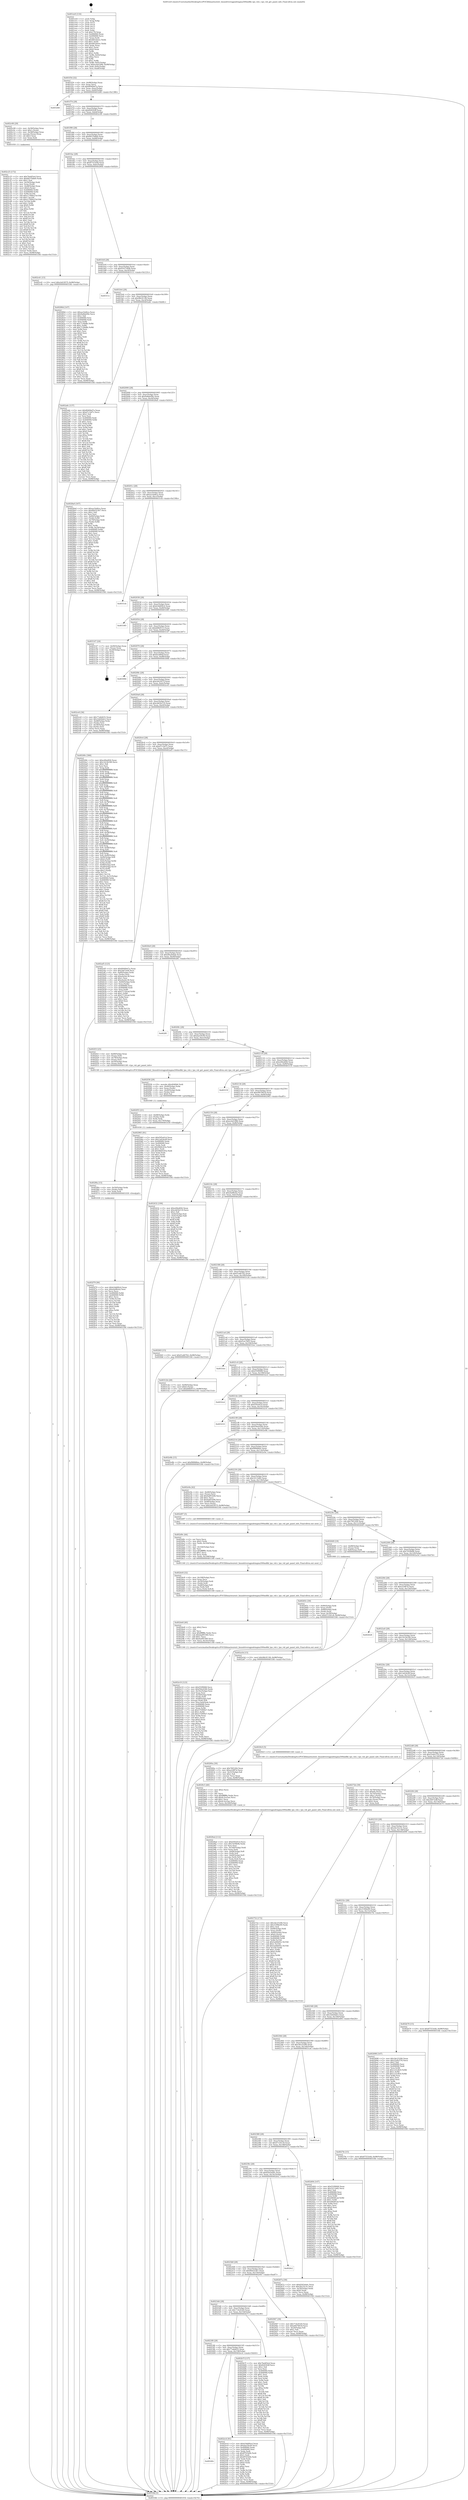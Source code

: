 digraph "0x401ee0" {
  label = "0x401ee0 (/mnt/c/Users/mathe/Desktop/tcc/POCII/binaries/extr_linuxdriversgpudrmgma500mdfld_tpo_vid.c_tpo_vid_get_panel_info_Final-ollvm.out::main(0))"
  labelloc = "t"
  node[shape=record]

  Entry [label="",width=0.3,height=0.3,shape=circle,fillcolor=black,style=filled]
  "0x401f54" [label="{
     0x401f54 [32]\l
     | [instrs]\l
     &nbsp;&nbsp;0x401f54 \<+6\>: mov -0x98(%rbp),%eax\l
     &nbsp;&nbsp;0x401f5a \<+2\>: mov %eax,%ecx\l
     &nbsp;&nbsp;0x401f5c \<+6\>: sub $0x8040bd7a,%ecx\l
     &nbsp;&nbsp;0x401f62 \<+6\>: mov %eax,-0xac(%rbp)\l
     &nbsp;&nbsp;0x401f68 \<+6\>: mov %ecx,-0xb0(%rbp)\l
     &nbsp;&nbsp;0x401f6e \<+6\>: je 0000000000403266 \<main+0x1386\>\l
  }"]
  "0x403266" [label="{
     0x403266\l
  }", style=dashed]
  "0x401f74" [label="{
     0x401f74 [28]\l
     | [instrs]\l
     &nbsp;&nbsp;0x401f74 \<+5\>: jmp 0000000000401f79 \<main+0x99\>\l
     &nbsp;&nbsp;0x401f79 \<+6\>: mov -0xac(%rbp),%eax\l
     &nbsp;&nbsp;0x401f7f \<+5\>: sub $0x8265f2ff,%eax\l
     &nbsp;&nbsp;0x401f84 \<+6\>: mov %eax,-0xb4(%rbp)\l
     &nbsp;&nbsp;0x401f8a \<+6\>: je 0000000000402c08 \<main+0xd28\>\l
  }"]
  Exit [label="",width=0.3,height=0.3,shape=circle,fillcolor=black,style=filled,peripheries=2]
  "0x402c08" [label="{
     0x402c08 [29]\l
     | [instrs]\l
     &nbsp;&nbsp;0x402c08 \<+4\>: mov -0x58(%rbp),%rax\l
     &nbsp;&nbsp;0x402c0c \<+6\>: movl $0x1,(%rax)\l
     &nbsp;&nbsp;0x402c12 \<+4\>: mov -0x58(%rbp),%rax\l
     &nbsp;&nbsp;0x402c16 \<+3\>: movslq (%rax),%rax\l
     &nbsp;&nbsp;0x402c19 \<+4\>: shl $0x3,%rax\l
     &nbsp;&nbsp;0x402c1d \<+3\>: mov %rax,%rdi\l
     &nbsp;&nbsp;0x402c20 \<+5\>: call 0000000000401050 \<malloc@plt\>\l
     | [calls]\l
     &nbsp;&nbsp;0x401050 \{1\} (unknown)\l
  }"]
  "0x401f90" [label="{
     0x401f90 [28]\l
     | [instrs]\l
     &nbsp;&nbsp;0x401f90 \<+5\>: jmp 0000000000401f95 \<main+0xb5\>\l
     &nbsp;&nbsp;0x401f95 \<+6\>: mov -0xac(%rbp),%eax\l
     &nbsp;&nbsp;0x401f9b \<+5\>: sub $0x84376db9,%eax\l
     &nbsp;&nbsp;0x401fa0 \<+6\>: mov %eax,-0xb8(%rbp)\l
     &nbsp;&nbsp;0x401fa6 \<+6\>: je 0000000000402cd1 \<main+0xdf1\>\l
  }"]
  "0x402f79" [label="{
     0x402f79 [90]\l
     | [instrs]\l
     &nbsp;&nbsp;0x402f79 \<+5\>: mov $0xb3dd00c4,%eax\l
     &nbsp;&nbsp;0x402f7e \<+5\>: mov $0xefa98cb2,%esi\l
     &nbsp;&nbsp;0x402f83 \<+2\>: xor %ecx,%ecx\l
     &nbsp;&nbsp;0x402f85 \<+8\>: mov 0x406060,%r8d\l
     &nbsp;&nbsp;0x402f8d \<+8\>: mov 0x406068,%r9d\l
     &nbsp;&nbsp;0x402f95 \<+3\>: sub $0x1,%ecx\l
     &nbsp;&nbsp;0x402f98 \<+3\>: mov %r8d,%r10d\l
     &nbsp;&nbsp;0x402f9b \<+3\>: add %ecx,%r10d\l
     &nbsp;&nbsp;0x402f9e \<+4\>: imul %r10d,%r8d\l
     &nbsp;&nbsp;0x402fa2 \<+4\>: and $0x1,%r8d\l
     &nbsp;&nbsp;0x402fa6 \<+4\>: cmp $0x0,%r8d\l
     &nbsp;&nbsp;0x402faa \<+4\>: sete %r11b\l
     &nbsp;&nbsp;0x402fae \<+4\>: cmp $0xa,%r9d\l
     &nbsp;&nbsp;0x402fb2 \<+3\>: setl %bl\l
     &nbsp;&nbsp;0x402fb5 \<+3\>: mov %r11b,%r14b\l
     &nbsp;&nbsp;0x402fb8 \<+3\>: and %bl,%r14b\l
     &nbsp;&nbsp;0x402fbb \<+3\>: xor %bl,%r11b\l
     &nbsp;&nbsp;0x402fbe \<+3\>: or %r11b,%r14b\l
     &nbsp;&nbsp;0x402fc1 \<+4\>: test $0x1,%r14b\l
     &nbsp;&nbsp;0x402fc5 \<+3\>: cmovne %esi,%eax\l
     &nbsp;&nbsp;0x402fc8 \<+6\>: mov %eax,-0x98(%rbp)\l
     &nbsp;&nbsp;0x402fce \<+5\>: jmp 00000000004033fd \<main+0x151d\>\l
  }"]
  "0x402cd1" [label="{
     0x402cd1 [15]\l
     | [instrs]\l
     &nbsp;&nbsp;0x402cd1 \<+10\>: movl $0xcb41857f,-0x98(%rbp)\l
     &nbsp;&nbsp;0x402cdb \<+5\>: jmp 00000000004033fd \<main+0x151d\>\l
  }"]
  "0x401fac" [label="{
     0x401fac [28]\l
     | [instrs]\l
     &nbsp;&nbsp;0x401fac \<+5\>: jmp 0000000000401fb1 \<main+0xd1\>\l
     &nbsp;&nbsp;0x401fb1 \<+6\>: mov -0xac(%rbp),%eax\l
     &nbsp;&nbsp;0x401fb7 \<+5\>: sub $0x87553efd,%eax\l
     &nbsp;&nbsp;0x401fbc \<+6\>: mov %eax,-0xbc(%rbp)\l
     &nbsp;&nbsp;0x401fc2 \<+6\>: je 000000000040280d \<main+0x92d\>\l
  }"]
  "0x402f6a" [label="{
     0x402f6a [15]\l
     | [instrs]\l
     &nbsp;&nbsp;0x402f6a \<+4\>: mov -0x50(%rbp),%rdx\l
     &nbsp;&nbsp;0x402f6e \<+3\>: mov (%rdx),%rdx\l
     &nbsp;&nbsp;0x402f71 \<+3\>: mov %rdx,%rdi\l
     &nbsp;&nbsp;0x402f74 \<+5\>: call 0000000000401030 \<free@plt\>\l
     | [calls]\l
     &nbsp;&nbsp;0x401030 \{1\} (unknown)\l
  }"]
  "0x40280d" [label="{
     0x40280d [147]\l
     | [instrs]\l
     &nbsp;&nbsp;0x40280d \<+5\>: mov $0xaa1bd4ca,%eax\l
     &nbsp;&nbsp;0x402812 \<+5\>: mov $0x9a8de09e,%ecx\l
     &nbsp;&nbsp;0x402817 \<+2\>: mov $0x1,%dl\l
     &nbsp;&nbsp;0x402819 \<+7\>: mov 0x406060,%esi\l
     &nbsp;&nbsp;0x402820 \<+7\>: mov 0x406068,%edi\l
     &nbsp;&nbsp;0x402827 \<+3\>: mov %esi,%r8d\l
     &nbsp;&nbsp;0x40282a \<+7\>: sub $0x7156bffe,%r8d\l
     &nbsp;&nbsp;0x402831 \<+4\>: sub $0x1,%r8d\l
     &nbsp;&nbsp;0x402835 \<+7\>: add $0x7156bffe,%r8d\l
     &nbsp;&nbsp;0x40283c \<+4\>: imul %r8d,%esi\l
     &nbsp;&nbsp;0x402840 \<+3\>: and $0x1,%esi\l
     &nbsp;&nbsp;0x402843 \<+3\>: cmp $0x0,%esi\l
     &nbsp;&nbsp;0x402846 \<+4\>: sete %r9b\l
     &nbsp;&nbsp;0x40284a \<+3\>: cmp $0xa,%edi\l
     &nbsp;&nbsp;0x40284d \<+4\>: setl %r10b\l
     &nbsp;&nbsp;0x402851 \<+3\>: mov %r9b,%r11b\l
     &nbsp;&nbsp;0x402854 \<+4\>: xor $0xff,%r11b\l
     &nbsp;&nbsp;0x402858 \<+3\>: mov %r10b,%bl\l
     &nbsp;&nbsp;0x40285b \<+3\>: xor $0xff,%bl\l
     &nbsp;&nbsp;0x40285e \<+3\>: xor $0x0,%dl\l
     &nbsp;&nbsp;0x402861 \<+3\>: mov %r11b,%r14b\l
     &nbsp;&nbsp;0x402864 \<+4\>: and $0x0,%r14b\l
     &nbsp;&nbsp;0x402868 \<+3\>: and %dl,%r9b\l
     &nbsp;&nbsp;0x40286b \<+3\>: mov %bl,%r15b\l
     &nbsp;&nbsp;0x40286e \<+4\>: and $0x0,%r15b\l
     &nbsp;&nbsp;0x402872 \<+3\>: and %dl,%r10b\l
     &nbsp;&nbsp;0x402875 \<+3\>: or %r9b,%r14b\l
     &nbsp;&nbsp;0x402878 \<+3\>: or %r10b,%r15b\l
     &nbsp;&nbsp;0x40287b \<+3\>: xor %r15b,%r14b\l
     &nbsp;&nbsp;0x40287e \<+3\>: or %bl,%r11b\l
     &nbsp;&nbsp;0x402881 \<+4\>: xor $0xff,%r11b\l
     &nbsp;&nbsp;0x402885 \<+3\>: or $0x0,%dl\l
     &nbsp;&nbsp;0x402888 \<+3\>: and %dl,%r11b\l
     &nbsp;&nbsp;0x40288b \<+3\>: or %r11b,%r14b\l
     &nbsp;&nbsp;0x40288e \<+4\>: test $0x1,%r14b\l
     &nbsp;&nbsp;0x402892 \<+3\>: cmovne %ecx,%eax\l
     &nbsp;&nbsp;0x402895 \<+6\>: mov %eax,-0x98(%rbp)\l
     &nbsp;&nbsp;0x40289b \<+5\>: jmp 00000000004033fd \<main+0x151d\>\l
  }"]
  "0x401fc8" [label="{
     0x401fc8 [28]\l
     | [instrs]\l
     &nbsp;&nbsp;0x401fc8 \<+5\>: jmp 0000000000401fcd \<main+0xed\>\l
     &nbsp;&nbsp;0x401fcd \<+6\>: mov -0xac(%rbp),%eax\l
     &nbsp;&nbsp;0x401fd3 \<+5\>: sub $0x91675408,%eax\l
     &nbsp;&nbsp;0x401fd8 \<+6\>: mov %eax,-0xc0(%rbp)\l
     &nbsp;&nbsp;0x401fde \<+6\>: je 000000000040311c \<main+0x123c\>\l
  }"]
  "0x402f55" [label="{
     0x402f55 [21]\l
     | [instrs]\l
     &nbsp;&nbsp;0x402f55 \<+4\>: mov -0x68(%rbp),%rdx\l
     &nbsp;&nbsp;0x402f59 \<+3\>: mov (%rdx),%rdx\l
     &nbsp;&nbsp;0x402f5c \<+3\>: mov %rdx,%rdi\l
     &nbsp;&nbsp;0x402f5f \<+6\>: mov %eax,-0x170(%rbp)\l
     &nbsp;&nbsp;0x402f65 \<+5\>: call 0000000000401030 \<free@plt\>\l
     | [calls]\l
     &nbsp;&nbsp;0x401030 \{1\} (unknown)\l
  }"]
  "0x40311c" [label="{
     0x40311c\l
  }", style=dashed]
  "0x401fe4" [label="{
     0x401fe4 [28]\l
     | [instrs]\l
     &nbsp;&nbsp;0x401fe4 \<+5\>: jmp 0000000000401fe9 \<main+0x109\>\l
     &nbsp;&nbsp;0x401fe9 \<+6\>: mov -0xac(%rbp),%eax\l
     &nbsp;&nbsp;0x401fef \<+5\>: sub $0x98c911f6,%eax\l
     &nbsp;&nbsp;0x401ff4 \<+6\>: mov %eax,-0xc4(%rbp)\l
     &nbsp;&nbsp;0x401ffa \<+6\>: je 0000000000402a6c \<main+0xb8c\>\l
  }"]
  "0x402f38" [label="{
     0x402f38 [29]\l
     | [instrs]\l
     &nbsp;&nbsp;0x402f38 \<+10\>: movabs $0x4040b6,%rdi\l
     &nbsp;&nbsp;0x402f42 \<+4\>: mov -0x40(%rbp),%rdx\l
     &nbsp;&nbsp;0x402f46 \<+2\>: mov %eax,(%rdx)\l
     &nbsp;&nbsp;0x402f48 \<+4\>: mov -0x40(%rbp),%rdx\l
     &nbsp;&nbsp;0x402f4c \<+2\>: mov (%rdx),%esi\l
     &nbsp;&nbsp;0x402f4e \<+2\>: mov $0x0,%al\l
     &nbsp;&nbsp;0x402f50 \<+5\>: call 0000000000401040 \<printf@plt\>\l
     | [calls]\l
     &nbsp;&nbsp;0x401040 \{1\} (unknown)\l
  }"]
  "0x402a6c" [label="{
     0x402a6c [137]\l
     | [instrs]\l
     &nbsp;&nbsp;0x402a6c \<+5\>: mov $0x8040bd7a,%eax\l
     &nbsp;&nbsp;0x402a71 \<+5\>: mov $0xd7c1bf7c,%ecx\l
     &nbsp;&nbsp;0x402a76 \<+2\>: mov $0x1,%dl\l
     &nbsp;&nbsp;0x402a78 \<+2\>: xor %esi,%esi\l
     &nbsp;&nbsp;0x402a7a \<+7\>: mov 0x406060,%edi\l
     &nbsp;&nbsp;0x402a81 \<+8\>: mov 0x406068,%r8d\l
     &nbsp;&nbsp;0x402a89 \<+3\>: sub $0x1,%esi\l
     &nbsp;&nbsp;0x402a8c \<+3\>: mov %edi,%r9d\l
     &nbsp;&nbsp;0x402a8f \<+3\>: add %esi,%r9d\l
     &nbsp;&nbsp;0x402a92 \<+4\>: imul %r9d,%edi\l
     &nbsp;&nbsp;0x402a96 \<+3\>: and $0x1,%edi\l
     &nbsp;&nbsp;0x402a99 \<+3\>: cmp $0x0,%edi\l
     &nbsp;&nbsp;0x402a9c \<+4\>: sete %r10b\l
     &nbsp;&nbsp;0x402aa0 \<+4\>: cmp $0xa,%r8d\l
     &nbsp;&nbsp;0x402aa4 \<+4\>: setl %r11b\l
     &nbsp;&nbsp;0x402aa8 \<+3\>: mov %r10b,%bl\l
     &nbsp;&nbsp;0x402aab \<+3\>: xor $0xff,%bl\l
     &nbsp;&nbsp;0x402aae \<+3\>: mov %r11b,%r14b\l
     &nbsp;&nbsp;0x402ab1 \<+4\>: xor $0xff,%r14b\l
     &nbsp;&nbsp;0x402ab5 \<+3\>: xor $0x1,%dl\l
     &nbsp;&nbsp;0x402ab8 \<+3\>: mov %bl,%r15b\l
     &nbsp;&nbsp;0x402abb \<+4\>: and $0xff,%r15b\l
     &nbsp;&nbsp;0x402abf \<+3\>: and %dl,%r10b\l
     &nbsp;&nbsp;0x402ac2 \<+3\>: mov %r14b,%r12b\l
     &nbsp;&nbsp;0x402ac5 \<+4\>: and $0xff,%r12b\l
     &nbsp;&nbsp;0x402ac9 \<+3\>: and %dl,%r11b\l
     &nbsp;&nbsp;0x402acc \<+3\>: or %r10b,%r15b\l
     &nbsp;&nbsp;0x402acf \<+3\>: or %r11b,%r12b\l
     &nbsp;&nbsp;0x402ad2 \<+3\>: xor %r12b,%r15b\l
     &nbsp;&nbsp;0x402ad5 \<+3\>: or %r14b,%bl\l
     &nbsp;&nbsp;0x402ad8 \<+3\>: xor $0xff,%bl\l
     &nbsp;&nbsp;0x402adb \<+3\>: or $0x1,%dl\l
     &nbsp;&nbsp;0x402ade \<+2\>: and %dl,%bl\l
     &nbsp;&nbsp;0x402ae0 \<+3\>: or %bl,%r15b\l
     &nbsp;&nbsp;0x402ae3 \<+4\>: test $0x1,%r15b\l
     &nbsp;&nbsp;0x402ae7 \<+3\>: cmovne %ecx,%eax\l
     &nbsp;&nbsp;0x402aea \<+6\>: mov %eax,-0x98(%rbp)\l
     &nbsp;&nbsp;0x402af0 \<+5\>: jmp 00000000004033fd \<main+0x151d\>\l
  }"]
  "0x402000" [label="{
     0x402000 [28]\l
     | [instrs]\l
     &nbsp;&nbsp;0x402000 \<+5\>: jmp 0000000000402005 \<main+0x125\>\l
     &nbsp;&nbsp;0x402005 \<+6\>: mov -0xac(%rbp),%eax\l
     &nbsp;&nbsp;0x40200b \<+5\>: sub $0x9a8de09e,%eax\l
     &nbsp;&nbsp;0x402010 \<+6\>: mov %eax,-0xc8(%rbp)\l
     &nbsp;&nbsp;0x402016 \<+6\>: je 00000000004028a0 \<main+0x9c0\>\l
  }"]
  "0x40240c" [label="{
     0x40240c\l
  }", style=dashed]
  "0x4028a0" [label="{
     0x4028a0 [167]\l
     | [instrs]\l
     &nbsp;&nbsp;0x4028a0 \<+5\>: mov $0xaa1bd4ca,%eax\l
     &nbsp;&nbsp;0x4028a5 \<+5\>: mov $0x66d323b7,%ecx\l
     &nbsp;&nbsp;0x4028aa \<+2\>: mov $0x1,%dl\l
     &nbsp;&nbsp;0x4028ac \<+2\>: xor %esi,%esi\l
     &nbsp;&nbsp;0x4028ae \<+4\>: mov -0x60(%rbp),%rdi\l
     &nbsp;&nbsp;0x4028b2 \<+3\>: mov (%rdi),%r8d\l
     &nbsp;&nbsp;0x4028b5 \<+4\>: mov -0x70(%rbp),%rdi\l
     &nbsp;&nbsp;0x4028b9 \<+3\>: cmp (%rdi),%r8d\l
     &nbsp;&nbsp;0x4028bc \<+4\>: setl %r9b\l
     &nbsp;&nbsp;0x4028c0 \<+4\>: and $0x1,%r9b\l
     &nbsp;&nbsp;0x4028c4 \<+4\>: mov %r9b,-0x29(%rbp)\l
     &nbsp;&nbsp;0x4028c8 \<+8\>: mov 0x406060,%r8d\l
     &nbsp;&nbsp;0x4028d0 \<+8\>: mov 0x406068,%r10d\l
     &nbsp;&nbsp;0x4028d8 \<+3\>: sub $0x1,%esi\l
     &nbsp;&nbsp;0x4028db \<+3\>: mov %r8d,%r11d\l
     &nbsp;&nbsp;0x4028de \<+3\>: add %esi,%r11d\l
     &nbsp;&nbsp;0x4028e1 \<+4\>: imul %r11d,%r8d\l
     &nbsp;&nbsp;0x4028e5 \<+4\>: and $0x1,%r8d\l
     &nbsp;&nbsp;0x4028e9 \<+4\>: cmp $0x0,%r8d\l
     &nbsp;&nbsp;0x4028ed \<+4\>: sete %r9b\l
     &nbsp;&nbsp;0x4028f1 \<+4\>: cmp $0xa,%r10d\l
     &nbsp;&nbsp;0x4028f5 \<+3\>: setl %bl\l
     &nbsp;&nbsp;0x4028f8 \<+3\>: mov %r9b,%r14b\l
     &nbsp;&nbsp;0x4028fb \<+4\>: xor $0xff,%r14b\l
     &nbsp;&nbsp;0x4028ff \<+3\>: mov %bl,%r15b\l
     &nbsp;&nbsp;0x402902 \<+4\>: xor $0xff,%r15b\l
     &nbsp;&nbsp;0x402906 \<+3\>: xor $0x1,%dl\l
     &nbsp;&nbsp;0x402909 \<+3\>: mov %r14b,%r12b\l
     &nbsp;&nbsp;0x40290c \<+4\>: and $0xff,%r12b\l
     &nbsp;&nbsp;0x402910 \<+3\>: and %dl,%r9b\l
     &nbsp;&nbsp;0x402913 \<+3\>: mov %r15b,%r13b\l
     &nbsp;&nbsp;0x402916 \<+4\>: and $0xff,%r13b\l
     &nbsp;&nbsp;0x40291a \<+2\>: and %dl,%bl\l
     &nbsp;&nbsp;0x40291c \<+3\>: or %r9b,%r12b\l
     &nbsp;&nbsp;0x40291f \<+3\>: or %bl,%r13b\l
     &nbsp;&nbsp;0x402922 \<+3\>: xor %r13b,%r12b\l
     &nbsp;&nbsp;0x402925 \<+3\>: or %r15b,%r14b\l
     &nbsp;&nbsp;0x402928 \<+4\>: xor $0xff,%r14b\l
     &nbsp;&nbsp;0x40292c \<+3\>: or $0x1,%dl\l
     &nbsp;&nbsp;0x40292f \<+3\>: and %dl,%r14b\l
     &nbsp;&nbsp;0x402932 \<+3\>: or %r14b,%r12b\l
     &nbsp;&nbsp;0x402935 \<+4\>: test $0x1,%r12b\l
     &nbsp;&nbsp;0x402939 \<+3\>: cmovne %ecx,%eax\l
     &nbsp;&nbsp;0x40293c \<+6\>: mov %eax,-0x98(%rbp)\l
     &nbsp;&nbsp;0x402942 \<+5\>: jmp 00000000004033fd \<main+0x151d\>\l
  }"]
  "0x40201c" [label="{
     0x40201c [28]\l
     | [instrs]\l
     &nbsp;&nbsp;0x40201c \<+5\>: jmp 0000000000402021 \<main+0x141\>\l
     &nbsp;&nbsp;0x402021 \<+6\>: mov -0xac(%rbp),%eax\l
     &nbsp;&nbsp;0x402027 \<+5\>: sub $0xaa1bd4ca,%eax\l
     &nbsp;&nbsp;0x40202c \<+6\>: mov %eax,-0xcc(%rbp)\l
     &nbsp;&nbsp;0x402032 \<+6\>: je 00000000004031eb \<main+0x130b\>\l
  }"]
  "0x402ec4" [label="{
     0x402ec4 [91]\l
     | [instrs]\l
     &nbsp;&nbsp;0x402ec4 \<+5\>: mov $0xb3dd00c4,%eax\l
     &nbsp;&nbsp;0x402ec9 \<+5\>: mov $0xdae50cf0,%ecx\l
     &nbsp;&nbsp;0x402ece \<+7\>: mov 0x406060,%edx\l
     &nbsp;&nbsp;0x402ed5 \<+7\>: mov 0x406068,%esi\l
     &nbsp;&nbsp;0x402edc \<+2\>: mov %edx,%edi\l
     &nbsp;&nbsp;0x402ede \<+6\>: sub $0xff765b0b,%edi\l
     &nbsp;&nbsp;0x402ee4 \<+3\>: sub $0x1,%edi\l
     &nbsp;&nbsp;0x402ee7 \<+6\>: add $0xff765b0b,%edi\l
     &nbsp;&nbsp;0x402eed \<+3\>: imul %edi,%edx\l
     &nbsp;&nbsp;0x402ef0 \<+3\>: and $0x1,%edx\l
     &nbsp;&nbsp;0x402ef3 \<+3\>: cmp $0x0,%edx\l
     &nbsp;&nbsp;0x402ef6 \<+4\>: sete %r8b\l
     &nbsp;&nbsp;0x402efa \<+3\>: cmp $0xa,%esi\l
     &nbsp;&nbsp;0x402efd \<+4\>: setl %r9b\l
     &nbsp;&nbsp;0x402f01 \<+3\>: mov %r8b,%r10b\l
     &nbsp;&nbsp;0x402f04 \<+3\>: and %r9b,%r10b\l
     &nbsp;&nbsp;0x402f07 \<+3\>: xor %r9b,%r8b\l
     &nbsp;&nbsp;0x402f0a \<+3\>: or %r8b,%r10b\l
     &nbsp;&nbsp;0x402f0d \<+4\>: test $0x1,%r10b\l
     &nbsp;&nbsp;0x402f11 \<+3\>: cmovne %ecx,%eax\l
     &nbsp;&nbsp;0x402f14 \<+6\>: mov %eax,-0x98(%rbp)\l
     &nbsp;&nbsp;0x402f1a \<+5\>: jmp 00000000004033fd \<main+0x151d\>\l
  }"]
  "0x4031eb" [label="{
     0x4031eb\l
  }", style=dashed]
  "0x402038" [label="{
     0x402038 [28]\l
     | [instrs]\l
     &nbsp;&nbsp;0x402038 \<+5\>: jmp 000000000040203d \<main+0x15d\>\l
     &nbsp;&nbsp;0x40203d \<+6\>: mov -0xac(%rbp),%eax\l
     &nbsp;&nbsp;0x402043 \<+5\>: sub $0xb3dd00c4,%eax\l
     &nbsp;&nbsp;0x402048 \<+6\>: mov %eax,-0xd0(%rbp)\l
     &nbsp;&nbsp;0x40204e \<+6\>: je 0000000000403385 \<main+0x14a5\>\l
  }"]
  "0x402e10" [label="{
     0x402e10 [123]\l
     | [instrs]\l
     &nbsp;&nbsp;0x402e10 \<+5\>: mov $0xf35f9068,%ecx\l
     &nbsp;&nbsp;0x402e15 \<+5\>: mov $0xf56e4584,%edx\l
     &nbsp;&nbsp;0x402e1a \<+6\>: mov -0x16c(%rbp),%esi\l
     &nbsp;&nbsp;0x402e20 \<+3\>: imul %eax,%esi\l
     &nbsp;&nbsp;0x402e23 \<+4\>: mov -0x50(%rbp),%rdi\l
     &nbsp;&nbsp;0x402e27 \<+3\>: mov (%rdi),%rdi\l
     &nbsp;&nbsp;0x402e2a \<+4\>: mov -0x48(%rbp),%r8\l
     &nbsp;&nbsp;0x402e2e \<+3\>: movslq (%r8),%r8\l
     &nbsp;&nbsp;0x402e31 \<+5\>: mov %esi,0x4(%rdi,%r8,8)\l
     &nbsp;&nbsp;0x402e36 \<+7\>: mov 0x406060,%eax\l
     &nbsp;&nbsp;0x402e3d \<+7\>: mov 0x406068,%esi\l
     &nbsp;&nbsp;0x402e44 \<+3\>: mov %eax,%r9d\l
     &nbsp;&nbsp;0x402e47 \<+7\>: sub $0x57599927,%r9d\l
     &nbsp;&nbsp;0x402e4e \<+4\>: sub $0x1,%r9d\l
     &nbsp;&nbsp;0x402e52 \<+7\>: add $0x57599927,%r9d\l
     &nbsp;&nbsp;0x402e59 \<+4\>: imul %r9d,%eax\l
     &nbsp;&nbsp;0x402e5d \<+3\>: and $0x1,%eax\l
     &nbsp;&nbsp;0x402e60 \<+3\>: cmp $0x0,%eax\l
     &nbsp;&nbsp;0x402e63 \<+4\>: sete %r10b\l
     &nbsp;&nbsp;0x402e67 \<+3\>: cmp $0xa,%esi\l
     &nbsp;&nbsp;0x402e6a \<+4\>: setl %r11b\l
     &nbsp;&nbsp;0x402e6e \<+3\>: mov %r10b,%bl\l
     &nbsp;&nbsp;0x402e71 \<+3\>: and %r11b,%bl\l
     &nbsp;&nbsp;0x402e74 \<+3\>: xor %r11b,%r10b\l
     &nbsp;&nbsp;0x402e77 \<+3\>: or %r10b,%bl\l
     &nbsp;&nbsp;0x402e7a \<+3\>: test $0x1,%bl\l
     &nbsp;&nbsp;0x402e7d \<+3\>: cmovne %edx,%ecx\l
     &nbsp;&nbsp;0x402e80 \<+6\>: mov %ecx,-0x98(%rbp)\l
     &nbsp;&nbsp;0x402e86 \<+5\>: jmp 00000000004033fd \<main+0x151d\>\l
  }"]
  "0x403385" [label="{
     0x403385\l
  }", style=dashed]
  "0x402054" [label="{
     0x402054 [28]\l
     | [instrs]\l
     &nbsp;&nbsp;0x402054 \<+5\>: jmp 0000000000402059 \<main+0x179\>\l
     &nbsp;&nbsp;0x402059 \<+6\>: mov -0xac(%rbp),%eax\l
     &nbsp;&nbsp;0x40205f \<+5\>: sub $0xb6fb9513,%eax\l
     &nbsp;&nbsp;0x402064 \<+6\>: mov %eax,-0xd4(%rbp)\l
     &nbsp;&nbsp;0x40206a \<+6\>: je 0000000000403147 \<main+0x1267\>\l
  }"]
  "0x402de8" [label="{
     0x402de8 [40]\l
     | [instrs]\l
     &nbsp;&nbsp;0x402de8 \<+5\>: mov $0x2,%ecx\l
     &nbsp;&nbsp;0x402ded \<+1\>: cltd\l
     &nbsp;&nbsp;0x402dee \<+2\>: idiv %ecx\l
     &nbsp;&nbsp;0x402df0 \<+6\>: imul $0xfffffffe,%edx,%ecx\l
     &nbsp;&nbsp;0x402df6 \<+6\>: sub $0x4ad95360,%ecx\l
     &nbsp;&nbsp;0x402dfc \<+3\>: add $0x1,%ecx\l
     &nbsp;&nbsp;0x402dff \<+6\>: add $0x4ad95360,%ecx\l
     &nbsp;&nbsp;0x402e05 \<+6\>: mov %ecx,-0x16c(%rbp)\l
     &nbsp;&nbsp;0x402e0b \<+5\>: call 0000000000401160 \<next_i\>\l
     | [calls]\l
     &nbsp;&nbsp;0x401160 \{1\} (/mnt/c/Users/mathe/Desktop/tcc/POCII/binaries/extr_linuxdriversgpudrmgma500mdfld_tpo_vid.c_tpo_vid_get_panel_info_Final-ollvm.out::next_i)\l
  }"]
  "0x403147" [label="{
     0x403147 [24]\l
     | [instrs]\l
     &nbsp;&nbsp;0x403147 \<+7\>: mov -0x90(%rbp),%rax\l
     &nbsp;&nbsp;0x40314e \<+2\>: mov (%rax),%eax\l
     &nbsp;&nbsp;0x403150 \<+4\>: lea -0x28(%rbp),%rsp\l
     &nbsp;&nbsp;0x403154 \<+1\>: pop %rbx\l
     &nbsp;&nbsp;0x403155 \<+2\>: pop %r12\l
     &nbsp;&nbsp;0x403157 \<+2\>: pop %r13\l
     &nbsp;&nbsp;0x403159 \<+2\>: pop %r14\l
     &nbsp;&nbsp;0x40315b \<+2\>: pop %r15\l
     &nbsp;&nbsp;0x40315d \<+1\>: pop %rbp\l
     &nbsp;&nbsp;0x40315e \<+1\>: ret\l
  }"]
  "0x402070" [label="{
     0x402070 [28]\l
     | [instrs]\l
     &nbsp;&nbsp;0x402070 \<+5\>: jmp 0000000000402075 \<main+0x195\>\l
     &nbsp;&nbsp;0x402075 \<+6\>: mov -0xac(%rbp),%eax\l
     &nbsp;&nbsp;0x40207b \<+5\>: sub $0xbe2f6faf,%eax\l
     &nbsp;&nbsp;0x402080 \<+6\>: mov %eax,-0xd8(%rbp)\l
     &nbsp;&nbsp;0x402086 \<+6\>: je 0000000000403084 \<main+0x11a4\>\l
  }"]
  "0x402dc8" [label="{
     0x402dc8 [32]\l
     | [instrs]\l
     &nbsp;&nbsp;0x402dc8 \<+6\>: mov -0x168(%rbp),%ecx\l
     &nbsp;&nbsp;0x402dce \<+3\>: imul %eax,%ecx\l
     &nbsp;&nbsp;0x402dd1 \<+4\>: mov -0x50(%rbp),%rdi\l
     &nbsp;&nbsp;0x402dd5 \<+3\>: mov (%rdi),%rdi\l
     &nbsp;&nbsp;0x402dd8 \<+4\>: mov -0x48(%rbp),%r8\l
     &nbsp;&nbsp;0x402ddc \<+3\>: movslq (%r8),%r8\l
     &nbsp;&nbsp;0x402ddf \<+4\>: mov %ecx,(%rdi,%r8,8)\l
     &nbsp;&nbsp;0x402de3 \<+5\>: call 0000000000401160 \<next_i\>\l
     | [calls]\l
     &nbsp;&nbsp;0x401160 \{1\} (/mnt/c/Users/mathe/Desktop/tcc/POCII/binaries/extr_linuxdriversgpudrmgma500mdfld_tpo_vid.c_tpo_vid_get_panel_info_Final-ollvm.out::next_i)\l
  }"]
  "0x403084" [label="{
     0x403084\l
  }", style=dashed]
  "0x40208c" [label="{
     0x40208c [28]\l
     | [instrs]\l
     &nbsp;&nbsp;0x40208c \<+5\>: jmp 0000000000402091 \<main+0x1b1\>\l
     &nbsp;&nbsp;0x402091 \<+6\>: mov -0xac(%rbp),%eax\l
     &nbsp;&nbsp;0x402097 \<+5\>: sub $0xcb41857f,%eax\l
     &nbsp;&nbsp;0x40209c \<+6\>: mov %eax,-0xdc(%rbp)\l
     &nbsp;&nbsp;0x4020a2 \<+6\>: je 0000000000402ce0 \<main+0xe00\>\l
  }"]
  "0x402d9c" [label="{
     0x402d9c [44]\l
     | [instrs]\l
     &nbsp;&nbsp;0x402d9c \<+2\>: xor %ecx,%ecx\l
     &nbsp;&nbsp;0x402d9e \<+5\>: mov $0x2,%edx\l
     &nbsp;&nbsp;0x402da3 \<+6\>: mov %edx,-0x164(%rbp)\l
     &nbsp;&nbsp;0x402da9 \<+1\>: cltd\l
     &nbsp;&nbsp;0x402daa \<+6\>: mov -0x164(%rbp),%esi\l
     &nbsp;&nbsp;0x402db0 \<+2\>: idiv %esi\l
     &nbsp;&nbsp;0x402db2 \<+6\>: imul $0xfffffffe,%edx,%edx\l
     &nbsp;&nbsp;0x402db8 \<+3\>: sub $0x1,%ecx\l
     &nbsp;&nbsp;0x402dbb \<+2\>: sub %ecx,%edx\l
     &nbsp;&nbsp;0x402dbd \<+6\>: mov %edx,-0x168(%rbp)\l
     &nbsp;&nbsp;0x402dc3 \<+5\>: call 0000000000401160 \<next_i\>\l
     | [calls]\l
     &nbsp;&nbsp;0x401160 \{1\} (/mnt/c/Users/mathe/Desktop/tcc/POCII/binaries/extr_linuxdriversgpudrmgma500mdfld_tpo_vid.c_tpo_vid_get_panel_info_Final-ollvm.out::next_i)\l
  }"]
  "0x402ce0" [label="{
     0x402ce0 [36]\l
     | [instrs]\l
     &nbsp;&nbsp;0x402ce0 \<+5\>: mov $0x77a6d435,%eax\l
     &nbsp;&nbsp;0x402ce5 \<+5\>: mov $0x32b04de5,%ecx\l
     &nbsp;&nbsp;0x402cea \<+4\>: mov -0x48(%rbp),%rdx\l
     &nbsp;&nbsp;0x402cee \<+2\>: mov (%rdx),%esi\l
     &nbsp;&nbsp;0x402cf0 \<+4\>: mov -0x58(%rbp),%rdx\l
     &nbsp;&nbsp;0x402cf4 \<+2\>: cmp (%rdx),%esi\l
     &nbsp;&nbsp;0x402cf6 \<+3\>: cmovl %ecx,%eax\l
     &nbsp;&nbsp;0x402cf9 \<+6\>: mov %eax,-0x98(%rbp)\l
     &nbsp;&nbsp;0x402cff \<+5\>: jmp 00000000004033fd \<main+0x151d\>\l
  }"]
  "0x4020a8" [label="{
     0x4020a8 [28]\l
     | [instrs]\l
     &nbsp;&nbsp;0x4020a8 \<+5\>: jmp 00000000004020ad \<main+0x1cd\>\l
     &nbsp;&nbsp;0x4020ad \<+6\>: mov -0xac(%rbp),%eax\l
     &nbsp;&nbsp;0x4020b3 \<+5\>: sub $0xcb65b119,%eax\l
     &nbsp;&nbsp;0x4020b8 \<+6\>: mov %eax,-0xe0(%rbp)\l
     &nbsp;&nbsp;0x4020be \<+6\>: je 000000000040249c \<main+0x5bc\>\l
  }"]
  "0x402c25" [label="{
     0x402c25 [172]\l
     | [instrs]\l
     &nbsp;&nbsp;0x402c25 \<+5\>: mov $0x7be6f3e4,%ecx\l
     &nbsp;&nbsp;0x402c2a \<+5\>: mov $0x84376db9,%edx\l
     &nbsp;&nbsp;0x402c2f \<+3\>: mov $0x1,%sil\l
     &nbsp;&nbsp;0x402c32 \<+4\>: mov -0x50(%rbp),%rdi\l
     &nbsp;&nbsp;0x402c36 \<+3\>: mov %rax,(%rdi)\l
     &nbsp;&nbsp;0x402c39 \<+4\>: mov -0x48(%rbp),%rax\l
     &nbsp;&nbsp;0x402c3d \<+6\>: movl $0x0,(%rax)\l
     &nbsp;&nbsp;0x402c43 \<+8\>: mov 0x406060,%r8d\l
     &nbsp;&nbsp;0x402c4b \<+8\>: mov 0x406068,%r9d\l
     &nbsp;&nbsp;0x402c53 \<+3\>: mov %r8d,%r10d\l
     &nbsp;&nbsp;0x402c56 \<+7\>: add $0xcc7990cf,%r10d\l
     &nbsp;&nbsp;0x402c5d \<+4\>: sub $0x1,%r10d\l
     &nbsp;&nbsp;0x402c61 \<+7\>: sub $0xcc7990cf,%r10d\l
     &nbsp;&nbsp;0x402c68 \<+4\>: imul %r10d,%r8d\l
     &nbsp;&nbsp;0x402c6c \<+4\>: and $0x1,%r8d\l
     &nbsp;&nbsp;0x402c70 \<+4\>: cmp $0x0,%r8d\l
     &nbsp;&nbsp;0x402c74 \<+4\>: sete %r11b\l
     &nbsp;&nbsp;0x402c78 \<+4\>: cmp $0xa,%r9d\l
     &nbsp;&nbsp;0x402c7c \<+3\>: setl %bl\l
     &nbsp;&nbsp;0x402c7f \<+3\>: mov %r11b,%r14b\l
     &nbsp;&nbsp;0x402c82 \<+4\>: xor $0xff,%r14b\l
     &nbsp;&nbsp;0x402c86 \<+3\>: mov %bl,%r15b\l
     &nbsp;&nbsp;0x402c89 \<+4\>: xor $0xff,%r15b\l
     &nbsp;&nbsp;0x402c8d \<+4\>: xor $0x1,%sil\l
     &nbsp;&nbsp;0x402c91 \<+3\>: mov %r14b,%r12b\l
     &nbsp;&nbsp;0x402c94 \<+4\>: and $0xff,%r12b\l
     &nbsp;&nbsp;0x402c98 \<+3\>: and %sil,%r11b\l
     &nbsp;&nbsp;0x402c9b \<+3\>: mov %r15b,%r13b\l
     &nbsp;&nbsp;0x402c9e \<+4\>: and $0xff,%r13b\l
     &nbsp;&nbsp;0x402ca2 \<+3\>: and %sil,%bl\l
     &nbsp;&nbsp;0x402ca5 \<+3\>: or %r11b,%r12b\l
     &nbsp;&nbsp;0x402ca8 \<+3\>: or %bl,%r13b\l
     &nbsp;&nbsp;0x402cab \<+3\>: xor %r13b,%r12b\l
     &nbsp;&nbsp;0x402cae \<+3\>: or %r15b,%r14b\l
     &nbsp;&nbsp;0x402cb1 \<+4\>: xor $0xff,%r14b\l
     &nbsp;&nbsp;0x402cb5 \<+4\>: or $0x1,%sil\l
     &nbsp;&nbsp;0x402cb9 \<+3\>: and %sil,%r14b\l
     &nbsp;&nbsp;0x402cbc \<+3\>: or %r14b,%r12b\l
     &nbsp;&nbsp;0x402cbf \<+4\>: test $0x1,%r12b\l
     &nbsp;&nbsp;0x402cc3 \<+3\>: cmovne %edx,%ecx\l
     &nbsp;&nbsp;0x402cc6 \<+6\>: mov %ecx,-0x98(%rbp)\l
     &nbsp;&nbsp;0x402ccc \<+5\>: jmp 00000000004033fd \<main+0x151d\>\l
  }"]
  "0x40249c" [label="{
     0x40249c [366]\l
     | [instrs]\l
     &nbsp;&nbsp;0x40249c \<+5\>: mov $0xe49edf26,%eax\l
     &nbsp;&nbsp;0x4024a1 \<+5\>: mov $0x1423b180,%ecx\l
     &nbsp;&nbsp;0x4024a6 \<+2\>: mov $0x1,%dl\l
     &nbsp;&nbsp;0x4024a8 \<+2\>: xor %esi,%esi\l
     &nbsp;&nbsp;0x4024aa \<+3\>: mov %rsp,%rdi\l
     &nbsp;&nbsp;0x4024ad \<+4\>: add $0xfffffffffffffff0,%rdi\l
     &nbsp;&nbsp;0x4024b1 \<+3\>: mov %rdi,%rsp\l
     &nbsp;&nbsp;0x4024b4 \<+7\>: mov %rdi,-0x90(%rbp)\l
     &nbsp;&nbsp;0x4024bb \<+3\>: mov %rsp,%rdi\l
     &nbsp;&nbsp;0x4024be \<+4\>: add $0xfffffffffffffff0,%rdi\l
     &nbsp;&nbsp;0x4024c2 \<+3\>: mov %rdi,%rsp\l
     &nbsp;&nbsp;0x4024c5 \<+3\>: mov %rsp,%r8\l
     &nbsp;&nbsp;0x4024c8 \<+4\>: add $0xfffffffffffffff0,%r8\l
     &nbsp;&nbsp;0x4024cc \<+3\>: mov %r8,%rsp\l
     &nbsp;&nbsp;0x4024cf \<+7\>: mov %r8,-0x88(%rbp)\l
     &nbsp;&nbsp;0x4024d6 \<+3\>: mov %rsp,%r8\l
     &nbsp;&nbsp;0x4024d9 \<+4\>: add $0xfffffffffffffff0,%r8\l
     &nbsp;&nbsp;0x4024dd \<+3\>: mov %r8,%rsp\l
     &nbsp;&nbsp;0x4024e0 \<+4\>: mov %r8,-0x80(%rbp)\l
     &nbsp;&nbsp;0x4024e4 \<+3\>: mov %rsp,%r8\l
     &nbsp;&nbsp;0x4024e7 \<+4\>: add $0xfffffffffffffff0,%r8\l
     &nbsp;&nbsp;0x4024eb \<+3\>: mov %r8,%rsp\l
     &nbsp;&nbsp;0x4024ee \<+4\>: mov %r8,-0x78(%rbp)\l
     &nbsp;&nbsp;0x4024f2 \<+3\>: mov %rsp,%r8\l
     &nbsp;&nbsp;0x4024f5 \<+4\>: add $0xfffffffffffffff0,%r8\l
     &nbsp;&nbsp;0x4024f9 \<+3\>: mov %r8,%rsp\l
     &nbsp;&nbsp;0x4024fc \<+4\>: mov %r8,-0x70(%rbp)\l
     &nbsp;&nbsp;0x402500 \<+3\>: mov %rsp,%r8\l
     &nbsp;&nbsp;0x402503 \<+4\>: add $0xfffffffffffffff0,%r8\l
     &nbsp;&nbsp;0x402507 \<+3\>: mov %r8,%rsp\l
     &nbsp;&nbsp;0x40250a \<+4\>: mov %r8,-0x68(%rbp)\l
     &nbsp;&nbsp;0x40250e \<+3\>: mov %rsp,%r8\l
     &nbsp;&nbsp;0x402511 \<+4\>: add $0xfffffffffffffff0,%r8\l
     &nbsp;&nbsp;0x402515 \<+3\>: mov %r8,%rsp\l
     &nbsp;&nbsp;0x402518 \<+4\>: mov %r8,-0x60(%rbp)\l
     &nbsp;&nbsp;0x40251c \<+3\>: mov %rsp,%r8\l
     &nbsp;&nbsp;0x40251f \<+4\>: add $0xfffffffffffffff0,%r8\l
     &nbsp;&nbsp;0x402523 \<+3\>: mov %r8,%rsp\l
     &nbsp;&nbsp;0x402526 \<+4\>: mov %r8,-0x58(%rbp)\l
     &nbsp;&nbsp;0x40252a \<+3\>: mov %rsp,%r8\l
     &nbsp;&nbsp;0x40252d \<+4\>: add $0xfffffffffffffff0,%r8\l
     &nbsp;&nbsp;0x402531 \<+3\>: mov %r8,%rsp\l
     &nbsp;&nbsp;0x402534 \<+4\>: mov %r8,-0x50(%rbp)\l
     &nbsp;&nbsp;0x402538 \<+3\>: mov %rsp,%r8\l
     &nbsp;&nbsp;0x40253b \<+4\>: add $0xfffffffffffffff0,%r8\l
     &nbsp;&nbsp;0x40253f \<+3\>: mov %r8,%rsp\l
     &nbsp;&nbsp;0x402542 \<+4\>: mov %r8,-0x48(%rbp)\l
     &nbsp;&nbsp;0x402546 \<+3\>: mov %rsp,%r8\l
     &nbsp;&nbsp;0x402549 \<+4\>: add $0xfffffffffffffff0,%r8\l
     &nbsp;&nbsp;0x40254d \<+3\>: mov %r8,%rsp\l
     &nbsp;&nbsp;0x402550 \<+4\>: mov %r8,-0x40(%rbp)\l
     &nbsp;&nbsp;0x402554 \<+7\>: mov -0x90(%rbp),%r8\l
     &nbsp;&nbsp;0x40255b \<+7\>: movl $0x0,(%r8)\l
     &nbsp;&nbsp;0x402562 \<+7\>: mov -0x9c(%rbp),%r9d\l
     &nbsp;&nbsp;0x402569 \<+3\>: mov %r9d,(%rdi)\l
     &nbsp;&nbsp;0x40256c \<+7\>: mov -0x88(%rbp),%r8\l
     &nbsp;&nbsp;0x402573 \<+7\>: mov -0xa8(%rbp),%r10\l
     &nbsp;&nbsp;0x40257a \<+3\>: mov %r10,(%r8)\l
     &nbsp;&nbsp;0x40257d \<+3\>: cmpl $0x2,(%rdi)\l
     &nbsp;&nbsp;0x402580 \<+4\>: setne %r11b\l
     &nbsp;&nbsp;0x402584 \<+4\>: and $0x1,%r11b\l
     &nbsp;&nbsp;0x402588 \<+4\>: mov %r11b,-0x31(%rbp)\l
     &nbsp;&nbsp;0x40258c \<+7\>: mov 0x406060,%ebx\l
     &nbsp;&nbsp;0x402593 \<+8\>: mov 0x406068,%r14d\l
     &nbsp;&nbsp;0x40259b \<+3\>: sub $0x1,%esi\l
     &nbsp;&nbsp;0x40259e \<+3\>: mov %ebx,%r15d\l
     &nbsp;&nbsp;0x4025a1 \<+3\>: add %esi,%r15d\l
     &nbsp;&nbsp;0x4025a4 \<+4\>: imul %r15d,%ebx\l
     &nbsp;&nbsp;0x4025a8 \<+3\>: and $0x1,%ebx\l
     &nbsp;&nbsp;0x4025ab \<+3\>: cmp $0x0,%ebx\l
     &nbsp;&nbsp;0x4025ae \<+4\>: sete %r11b\l
     &nbsp;&nbsp;0x4025b2 \<+4\>: cmp $0xa,%r14d\l
     &nbsp;&nbsp;0x4025b6 \<+4\>: setl %r12b\l
     &nbsp;&nbsp;0x4025ba \<+3\>: mov %r11b,%r13b\l
     &nbsp;&nbsp;0x4025bd \<+4\>: xor $0xff,%r13b\l
     &nbsp;&nbsp;0x4025c1 \<+3\>: mov %r12b,%sil\l
     &nbsp;&nbsp;0x4025c4 \<+4\>: xor $0xff,%sil\l
     &nbsp;&nbsp;0x4025c8 \<+3\>: xor $0x1,%dl\l
     &nbsp;&nbsp;0x4025cb \<+3\>: mov %r13b,%dil\l
     &nbsp;&nbsp;0x4025ce \<+4\>: and $0xff,%dil\l
     &nbsp;&nbsp;0x4025d2 \<+3\>: and %dl,%r11b\l
     &nbsp;&nbsp;0x4025d5 \<+3\>: mov %sil,%r8b\l
     &nbsp;&nbsp;0x4025d8 \<+4\>: and $0xff,%r8b\l
     &nbsp;&nbsp;0x4025dc \<+3\>: and %dl,%r12b\l
     &nbsp;&nbsp;0x4025df \<+3\>: or %r11b,%dil\l
     &nbsp;&nbsp;0x4025e2 \<+3\>: or %r12b,%r8b\l
     &nbsp;&nbsp;0x4025e5 \<+3\>: xor %r8b,%dil\l
     &nbsp;&nbsp;0x4025e8 \<+3\>: or %sil,%r13b\l
     &nbsp;&nbsp;0x4025eb \<+4\>: xor $0xff,%r13b\l
     &nbsp;&nbsp;0x4025ef \<+3\>: or $0x1,%dl\l
     &nbsp;&nbsp;0x4025f2 \<+3\>: and %dl,%r13b\l
     &nbsp;&nbsp;0x4025f5 \<+3\>: or %r13b,%dil\l
     &nbsp;&nbsp;0x4025f8 \<+4\>: test $0x1,%dil\l
     &nbsp;&nbsp;0x4025fc \<+3\>: cmovne %ecx,%eax\l
     &nbsp;&nbsp;0x4025ff \<+6\>: mov %eax,-0x98(%rbp)\l
     &nbsp;&nbsp;0x402605 \<+5\>: jmp 00000000004033fd \<main+0x151d\>\l
  }"]
  "0x4020c4" [label="{
     0x4020c4 [28]\l
     | [instrs]\l
     &nbsp;&nbsp;0x4020c4 \<+5\>: jmp 00000000004020c9 \<main+0x1e9\>\l
     &nbsp;&nbsp;0x4020c9 \<+6\>: mov -0xac(%rbp),%eax\l
     &nbsp;&nbsp;0x4020cf \<+5\>: sub $0xd7c1bf7c,%eax\l
     &nbsp;&nbsp;0x4020d4 \<+6\>: mov %eax,-0xe4(%rbp)\l
     &nbsp;&nbsp;0x4020da \<+6\>: je 0000000000402af5 \<main+0xc15\>\l
  }"]
  "0x4023f0" [label="{
     0x4023f0 [28]\l
     | [instrs]\l
     &nbsp;&nbsp;0x4023f0 \<+5\>: jmp 00000000004023f5 \<main+0x515\>\l
     &nbsp;&nbsp;0x4023f5 \<+6\>: mov -0xac(%rbp),%eax\l
     &nbsp;&nbsp;0x4023fb \<+5\>: sub $0x77a6d435,%eax\l
     &nbsp;&nbsp;0x402400 \<+6\>: mov %eax,-0x158(%rbp)\l
     &nbsp;&nbsp;0x402406 \<+6\>: je 0000000000402ec4 \<main+0xfe4\>\l
  }"]
  "0x402af5" [label="{
     0x402af5 [123]\l
     | [instrs]\l
     &nbsp;&nbsp;0x402af5 \<+5\>: mov $0x8040bd7a,%eax\l
     &nbsp;&nbsp;0x402afa \<+5\>: mov $0x2b67eeff,%ecx\l
     &nbsp;&nbsp;0x402aff \<+4\>: mov -0x60(%rbp),%rdx\l
     &nbsp;&nbsp;0x402b03 \<+2\>: mov (%rdx),%esi\l
     &nbsp;&nbsp;0x402b05 \<+6\>: add $0xefa2dc38,%esi\l
     &nbsp;&nbsp;0x402b0b \<+3\>: add $0x1,%esi\l
     &nbsp;&nbsp;0x402b0e \<+6\>: sub $0xefa2dc38,%esi\l
     &nbsp;&nbsp;0x402b14 \<+4\>: mov -0x60(%rbp),%rdx\l
     &nbsp;&nbsp;0x402b18 \<+2\>: mov %esi,(%rdx)\l
     &nbsp;&nbsp;0x402b1a \<+7\>: mov 0x406060,%esi\l
     &nbsp;&nbsp;0x402b21 \<+7\>: mov 0x406068,%edi\l
     &nbsp;&nbsp;0x402b28 \<+3\>: mov %esi,%r8d\l
     &nbsp;&nbsp;0x402b2b \<+7\>: add $0x5712fcad,%r8d\l
     &nbsp;&nbsp;0x402b32 \<+4\>: sub $0x1,%r8d\l
     &nbsp;&nbsp;0x402b36 \<+7\>: sub $0x5712fcad,%r8d\l
     &nbsp;&nbsp;0x402b3d \<+4\>: imul %r8d,%esi\l
     &nbsp;&nbsp;0x402b41 \<+3\>: and $0x1,%esi\l
     &nbsp;&nbsp;0x402b44 \<+3\>: cmp $0x0,%esi\l
     &nbsp;&nbsp;0x402b47 \<+4\>: sete %r9b\l
     &nbsp;&nbsp;0x402b4b \<+3\>: cmp $0xa,%edi\l
     &nbsp;&nbsp;0x402b4e \<+4\>: setl %r10b\l
     &nbsp;&nbsp;0x402b52 \<+3\>: mov %r9b,%r11b\l
     &nbsp;&nbsp;0x402b55 \<+3\>: and %r10b,%r11b\l
     &nbsp;&nbsp;0x402b58 \<+3\>: xor %r10b,%r9b\l
     &nbsp;&nbsp;0x402b5b \<+3\>: or %r9b,%r11b\l
     &nbsp;&nbsp;0x402b5e \<+4\>: test $0x1,%r11b\l
     &nbsp;&nbsp;0x402b62 \<+3\>: cmovne %ecx,%eax\l
     &nbsp;&nbsp;0x402b65 \<+6\>: mov %eax,-0x98(%rbp)\l
     &nbsp;&nbsp;0x402b6b \<+5\>: jmp 00000000004033fd \<main+0x151d\>\l
  }"]
  "0x4020e0" [label="{
     0x4020e0 [28]\l
     | [instrs]\l
     &nbsp;&nbsp;0x4020e0 \<+5\>: jmp 00000000004020e5 \<main+0x205\>\l
     &nbsp;&nbsp;0x4020e5 \<+6\>: mov -0xac(%rbp),%eax\l
     &nbsp;&nbsp;0x4020eb \<+5\>: sub $0xd9a2bdab,%eax\l
     &nbsp;&nbsp;0x4020f0 \<+6\>: mov %eax,-0xe8(%rbp)\l
     &nbsp;&nbsp;0x4020f6 \<+6\>: je 0000000000402ff1 \<main+0x1111\>\l
  }"]
  "0x402b7f" [label="{
     0x402b7f [137]\l
     | [instrs]\l
     &nbsp;&nbsp;0x402b7f \<+5\>: mov $0x7be6f3e4,%eax\l
     &nbsp;&nbsp;0x402b84 \<+5\>: mov $0x8265f2ff,%ecx\l
     &nbsp;&nbsp;0x402b89 \<+2\>: mov $0x1,%dl\l
     &nbsp;&nbsp;0x402b8b \<+2\>: xor %esi,%esi\l
     &nbsp;&nbsp;0x402b8d \<+7\>: mov 0x406060,%edi\l
     &nbsp;&nbsp;0x402b94 \<+8\>: mov 0x406068,%r8d\l
     &nbsp;&nbsp;0x402b9c \<+3\>: sub $0x1,%esi\l
     &nbsp;&nbsp;0x402b9f \<+3\>: mov %edi,%r9d\l
     &nbsp;&nbsp;0x402ba2 \<+3\>: add %esi,%r9d\l
     &nbsp;&nbsp;0x402ba5 \<+4\>: imul %r9d,%edi\l
     &nbsp;&nbsp;0x402ba9 \<+3\>: and $0x1,%edi\l
     &nbsp;&nbsp;0x402bac \<+3\>: cmp $0x0,%edi\l
     &nbsp;&nbsp;0x402baf \<+4\>: sete %r10b\l
     &nbsp;&nbsp;0x402bb3 \<+4\>: cmp $0xa,%r8d\l
     &nbsp;&nbsp;0x402bb7 \<+4\>: setl %r11b\l
     &nbsp;&nbsp;0x402bbb \<+3\>: mov %r10b,%bl\l
     &nbsp;&nbsp;0x402bbe \<+3\>: xor $0xff,%bl\l
     &nbsp;&nbsp;0x402bc1 \<+3\>: mov %r11b,%r14b\l
     &nbsp;&nbsp;0x402bc4 \<+4\>: xor $0xff,%r14b\l
     &nbsp;&nbsp;0x402bc8 \<+3\>: xor $0x1,%dl\l
     &nbsp;&nbsp;0x402bcb \<+3\>: mov %bl,%r15b\l
     &nbsp;&nbsp;0x402bce \<+4\>: and $0xff,%r15b\l
     &nbsp;&nbsp;0x402bd2 \<+3\>: and %dl,%r10b\l
     &nbsp;&nbsp;0x402bd5 \<+3\>: mov %r14b,%r12b\l
     &nbsp;&nbsp;0x402bd8 \<+4\>: and $0xff,%r12b\l
     &nbsp;&nbsp;0x402bdc \<+3\>: and %dl,%r11b\l
     &nbsp;&nbsp;0x402bdf \<+3\>: or %r10b,%r15b\l
     &nbsp;&nbsp;0x402be2 \<+3\>: or %r11b,%r12b\l
     &nbsp;&nbsp;0x402be5 \<+3\>: xor %r12b,%r15b\l
     &nbsp;&nbsp;0x402be8 \<+3\>: or %r14b,%bl\l
     &nbsp;&nbsp;0x402beb \<+3\>: xor $0xff,%bl\l
     &nbsp;&nbsp;0x402bee \<+3\>: or $0x1,%dl\l
     &nbsp;&nbsp;0x402bf1 \<+2\>: and %dl,%bl\l
     &nbsp;&nbsp;0x402bf3 \<+3\>: or %bl,%r15b\l
     &nbsp;&nbsp;0x402bf6 \<+4\>: test $0x1,%r15b\l
     &nbsp;&nbsp;0x402bfa \<+3\>: cmovne %ecx,%eax\l
     &nbsp;&nbsp;0x402bfd \<+6\>: mov %eax,-0x98(%rbp)\l
     &nbsp;&nbsp;0x402c03 \<+5\>: jmp 00000000004033fd \<main+0x151d\>\l
  }"]
  "0x402ff1" [label="{
     0x402ff1\l
  }", style=dashed]
  "0x4020fc" [label="{
     0x4020fc [28]\l
     | [instrs]\l
     &nbsp;&nbsp;0x4020fc \<+5\>: jmp 0000000000402101 \<main+0x221\>\l
     &nbsp;&nbsp;0x402101 \<+6\>: mov -0xac(%rbp),%eax\l
     &nbsp;&nbsp;0x402107 \<+5\>: sub $0xdae50cf0,%eax\l
     &nbsp;&nbsp;0x40210c \<+6\>: mov %eax,-0xec(%rbp)\l
     &nbsp;&nbsp;0x402112 \<+6\>: je 0000000000402f1f \<main+0x103f\>\l
  }"]
  "0x4029ed" [label="{
     0x4029ed [112]\l
     | [instrs]\l
     &nbsp;&nbsp;0x4029ed \<+5\>: mov $0xf3f5e61d,%ecx\l
     &nbsp;&nbsp;0x4029f2 \<+5\>: mov $0x7d39b9b,%edx\l
     &nbsp;&nbsp;0x4029f7 \<+2\>: xor %esi,%esi\l
     &nbsp;&nbsp;0x4029f9 \<+6\>: mov -0x160(%rbp),%edi\l
     &nbsp;&nbsp;0x4029ff \<+3\>: imul %eax,%edi\l
     &nbsp;&nbsp;0x402a02 \<+4\>: mov -0x68(%rbp),%r8\l
     &nbsp;&nbsp;0x402a06 \<+3\>: mov (%r8),%r8\l
     &nbsp;&nbsp;0x402a09 \<+4\>: mov -0x60(%rbp),%r9\l
     &nbsp;&nbsp;0x402a0d \<+3\>: movslq (%r9),%r9\l
     &nbsp;&nbsp;0x402a10 \<+4\>: mov %edi,(%r8,%r9,4)\l
     &nbsp;&nbsp;0x402a14 \<+7\>: mov 0x406060,%eax\l
     &nbsp;&nbsp;0x402a1b \<+7\>: mov 0x406068,%edi\l
     &nbsp;&nbsp;0x402a22 \<+3\>: sub $0x1,%esi\l
     &nbsp;&nbsp;0x402a25 \<+3\>: mov %eax,%r10d\l
     &nbsp;&nbsp;0x402a28 \<+3\>: add %esi,%r10d\l
     &nbsp;&nbsp;0x402a2b \<+4\>: imul %r10d,%eax\l
     &nbsp;&nbsp;0x402a2f \<+3\>: and $0x1,%eax\l
     &nbsp;&nbsp;0x402a32 \<+3\>: cmp $0x0,%eax\l
     &nbsp;&nbsp;0x402a35 \<+4\>: sete %r11b\l
     &nbsp;&nbsp;0x402a39 \<+3\>: cmp $0xa,%edi\l
     &nbsp;&nbsp;0x402a3c \<+3\>: setl %bl\l
     &nbsp;&nbsp;0x402a3f \<+3\>: mov %r11b,%r14b\l
     &nbsp;&nbsp;0x402a42 \<+3\>: and %bl,%r14b\l
     &nbsp;&nbsp;0x402a45 \<+3\>: xor %bl,%r11b\l
     &nbsp;&nbsp;0x402a48 \<+3\>: or %r11b,%r14b\l
     &nbsp;&nbsp;0x402a4b \<+4\>: test $0x1,%r14b\l
     &nbsp;&nbsp;0x402a4f \<+3\>: cmovne %edx,%ecx\l
     &nbsp;&nbsp;0x402a52 \<+6\>: mov %ecx,-0x98(%rbp)\l
     &nbsp;&nbsp;0x402a58 \<+5\>: jmp 00000000004033fd \<main+0x151d\>\l
  }"]
  "0x402f1f" [label="{
     0x402f1f [25]\l
     | [instrs]\l
     &nbsp;&nbsp;0x402f1f \<+4\>: mov -0x68(%rbp),%rax\l
     &nbsp;&nbsp;0x402f23 \<+3\>: mov (%rax),%rdi\l
     &nbsp;&nbsp;0x402f26 \<+4\>: mov -0x78(%rbp),%rax\l
     &nbsp;&nbsp;0x402f2a \<+2\>: mov (%rax),%esi\l
     &nbsp;&nbsp;0x402f2c \<+4\>: mov -0x50(%rbp),%rax\l
     &nbsp;&nbsp;0x402f30 \<+3\>: mov (%rax),%rdx\l
     &nbsp;&nbsp;0x402f33 \<+5\>: call 00000000004015f0 \<tpo_vid_get_panel_info\>\l
     | [calls]\l
     &nbsp;&nbsp;0x4015f0 \{1\} (/mnt/c/Users/mathe/Desktop/tcc/POCII/binaries/extr_linuxdriversgpudrmgma500mdfld_tpo_vid.c_tpo_vid_get_panel_info_Final-ollvm.out::tpo_vid_get_panel_info)\l
  }"]
  "0x402118" [label="{
     0x402118 [28]\l
     | [instrs]\l
     &nbsp;&nbsp;0x402118 \<+5\>: jmp 000000000040211d \<main+0x23d\>\l
     &nbsp;&nbsp;0x40211d \<+6\>: mov -0xac(%rbp),%eax\l
     &nbsp;&nbsp;0x402123 \<+5\>: sub $0xe49edf26,%eax\l
     &nbsp;&nbsp;0x402128 \<+6\>: mov %eax,-0xf0(%rbp)\l
     &nbsp;&nbsp;0x40212e \<+6\>: je 000000000040315f \<main+0x127f\>\l
  }"]
  "0x4029c5" [label="{
     0x4029c5 [40]\l
     | [instrs]\l
     &nbsp;&nbsp;0x4029c5 \<+5\>: mov $0x2,%ecx\l
     &nbsp;&nbsp;0x4029ca \<+1\>: cltd\l
     &nbsp;&nbsp;0x4029cb \<+2\>: idiv %ecx\l
     &nbsp;&nbsp;0x4029cd \<+6\>: imul $0xfffffffe,%edx,%ecx\l
     &nbsp;&nbsp;0x4029d3 \<+6\>: add $0x4c3ce5ae,%ecx\l
     &nbsp;&nbsp;0x4029d9 \<+3\>: add $0x1,%ecx\l
     &nbsp;&nbsp;0x4029dc \<+6\>: sub $0x4c3ce5ae,%ecx\l
     &nbsp;&nbsp;0x4029e2 \<+6\>: mov %ecx,-0x160(%rbp)\l
     &nbsp;&nbsp;0x4029e8 \<+5\>: call 0000000000401160 \<next_i\>\l
     | [calls]\l
     &nbsp;&nbsp;0x401160 \{1\} (/mnt/c/Users/mathe/Desktop/tcc/POCII/binaries/extr_linuxdriversgpudrmgma500mdfld_tpo_vid.c_tpo_vid_get_panel_info_Final-ollvm.out::next_i)\l
  }"]
  "0x40315f" [label="{
     0x40315f\l
  }", style=dashed]
  "0x402134" [label="{
     0x402134 [28]\l
     | [instrs]\l
     &nbsp;&nbsp;0x402134 \<+5\>: jmp 0000000000402139 \<main+0x259\>\l
     &nbsp;&nbsp;0x402139 \<+6\>: mov -0xac(%rbp),%eax\l
     &nbsp;&nbsp;0x40213f \<+5\>: sub $0xe8476618,%eax\l
     &nbsp;&nbsp;0x402144 \<+6\>: mov %eax,-0xf4(%rbp)\l
     &nbsp;&nbsp;0x40214a \<+6\>: je 0000000000402965 \<main+0xa85\>\l
  }"]
  "0x4023d4" [label="{
     0x4023d4 [28]\l
     | [instrs]\l
     &nbsp;&nbsp;0x4023d4 \<+5\>: jmp 00000000004023d9 \<main+0x4f9\>\l
     &nbsp;&nbsp;0x4023d9 \<+6\>: mov -0xac(%rbp),%eax\l
     &nbsp;&nbsp;0x4023df \<+5\>: sub $0x714c6320,%eax\l
     &nbsp;&nbsp;0x4023e4 \<+6\>: mov %eax,-0x154(%rbp)\l
     &nbsp;&nbsp;0x4023ea \<+6\>: je 0000000000402b7f \<main+0xc9f\>\l
  }"]
  "0x402965" [label="{
     0x402965 [91]\l
     | [instrs]\l
     &nbsp;&nbsp;0x402965 \<+5\>: mov $0xf3f5e61d,%eax\l
     &nbsp;&nbsp;0x40296a \<+5\>: mov $0x1a624c6f,%ecx\l
     &nbsp;&nbsp;0x40296f \<+7\>: mov 0x406060,%edx\l
     &nbsp;&nbsp;0x402976 \<+7\>: mov 0x406068,%esi\l
     &nbsp;&nbsp;0x40297d \<+2\>: mov %edx,%edi\l
     &nbsp;&nbsp;0x40297f \<+6\>: sub $0x94b6c63a,%edi\l
     &nbsp;&nbsp;0x402985 \<+3\>: sub $0x1,%edi\l
     &nbsp;&nbsp;0x402988 \<+6\>: add $0x94b6c63a,%edi\l
     &nbsp;&nbsp;0x40298e \<+3\>: imul %edi,%edx\l
     &nbsp;&nbsp;0x402991 \<+3\>: and $0x1,%edx\l
     &nbsp;&nbsp;0x402994 \<+3\>: cmp $0x0,%edx\l
     &nbsp;&nbsp;0x402997 \<+4\>: sete %r8b\l
     &nbsp;&nbsp;0x40299b \<+3\>: cmp $0xa,%esi\l
     &nbsp;&nbsp;0x40299e \<+4\>: setl %r9b\l
     &nbsp;&nbsp;0x4029a2 \<+3\>: mov %r8b,%r10b\l
     &nbsp;&nbsp;0x4029a5 \<+3\>: and %r9b,%r10b\l
     &nbsp;&nbsp;0x4029a8 \<+3\>: xor %r9b,%r8b\l
     &nbsp;&nbsp;0x4029ab \<+3\>: or %r8b,%r10b\l
     &nbsp;&nbsp;0x4029ae \<+4\>: test $0x1,%r10b\l
     &nbsp;&nbsp;0x4029b2 \<+3\>: cmovne %ecx,%eax\l
     &nbsp;&nbsp;0x4029b5 \<+6\>: mov %eax,-0x98(%rbp)\l
     &nbsp;&nbsp;0x4029bb \<+5\>: jmp 00000000004033fd \<main+0x151d\>\l
  }"]
  "0x402150" [label="{
     0x402150 [28]\l
     | [instrs]\l
     &nbsp;&nbsp;0x402150 \<+5\>: jmp 0000000000402155 \<main+0x275\>\l
     &nbsp;&nbsp;0x402155 \<+6\>: mov -0xac(%rbp),%eax\l
     &nbsp;&nbsp;0x40215b \<+5\>: sub $0xecb41096,%eax\l
     &nbsp;&nbsp;0x402160 \<+6\>: mov %eax,-0xf8(%rbp)\l
     &nbsp;&nbsp;0x402166 \<+6\>: je 0000000000402432 \<main+0x552\>\l
  }"]
  "0x402947" [label="{
     0x402947 [30]\l
     | [instrs]\l
     &nbsp;&nbsp;0x402947 \<+5\>: mov $0x714c6320,%eax\l
     &nbsp;&nbsp;0x40294c \<+5\>: mov $0xe8476618,%ecx\l
     &nbsp;&nbsp;0x402951 \<+3\>: mov -0x29(%rbp),%dl\l
     &nbsp;&nbsp;0x402954 \<+3\>: test $0x1,%dl\l
     &nbsp;&nbsp;0x402957 \<+3\>: cmovne %ecx,%eax\l
     &nbsp;&nbsp;0x40295a \<+6\>: mov %eax,-0x98(%rbp)\l
     &nbsp;&nbsp;0x402960 \<+5\>: jmp 00000000004033fd \<main+0x151d\>\l
  }"]
  "0x402432" [label="{
     0x402432 [106]\l
     | [instrs]\l
     &nbsp;&nbsp;0x402432 \<+5\>: mov $0xe49edf26,%eax\l
     &nbsp;&nbsp;0x402437 \<+5\>: mov $0xcb65b119,%ecx\l
     &nbsp;&nbsp;0x40243c \<+2\>: mov $0x1,%dl\l
     &nbsp;&nbsp;0x40243e \<+7\>: mov -0x92(%rbp),%sil\l
     &nbsp;&nbsp;0x402445 \<+7\>: mov -0x91(%rbp),%dil\l
     &nbsp;&nbsp;0x40244c \<+3\>: mov %sil,%r8b\l
     &nbsp;&nbsp;0x40244f \<+4\>: xor $0xff,%r8b\l
     &nbsp;&nbsp;0x402453 \<+3\>: mov %dil,%r9b\l
     &nbsp;&nbsp;0x402456 \<+4\>: xor $0xff,%r9b\l
     &nbsp;&nbsp;0x40245a \<+3\>: xor $0x1,%dl\l
     &nbsp;&nbsp;0x40245d \<+3\>: mov %r8b,%r10b\l
     &nbsp;&nbsp;0x402460 \<+4\>: and $0xff,%r10b\l
     &nbsp;&nbsp;0x402464 \<+3\>: and %dl,%sil\l
     &nbsp;&nbsp;0x402467 \<+3\>: mov %r9b,%r11b\l
     &nbsp;&nbsp;0x40246a \<+4\>: and $0xff,%r11b\l
     &nbsp;&nbsp;0x40246e \<+3\>: and %dl,%dil\l
     &nbsp;&nbsp;0x402471 \<+3\>: or %sil,%r10b\l
     &nbsp;&nbsp;0x402474 \<+3\>: or %dil,%r11b\l
     &nbsp;&nbsp;0x402477 \<+3\>: xor %r11b,%r10b\l
     &nbsp;&nbsp;0x40247a \<+3\>: or %r9b,%r8b\l
     &nbsp;&nbsp;0x40247d \<+4\>: xor $0xff,%r8b\l
     &nbsp;&nbsp;0x402481 \<+3\>: or $0x1,%dl\l
     &nbsp;&nbsp;0x402484 \<+3\>: and %dl,%r8b\l
     &nbsp;&nbsp;0x402487 \<+3\>: or %r8b,%r10b\l
     &nbsp;&nbsp;0x40248a \<+4\>: test $0x1,%r10b\l
     &nbsp;&nbsp;0x40248e \<+3\>: cmovne %ecx,%eax\l
     &nbsp;&nbsp;0x402491 \<+6\>: mov %eax,-0x98(%rbp)\l
     &nbsp;&nbsp;0x402497 \<+5\>: jmp 00000000004033fd \<main+0x151d\>\l
  }"]
  "0x40216c" [label="{
     0x40216c [28]\l
     | [instrs]\l
     &nbsp;&nbsp;0x40216c \<+5\>: jmp 0000000000402171 \<main+0x291\>\l
     &nbsp;&nbsp;0x402171 \<+6\>: mov -0xac(%rbp),%eax\l
     &nbsp;&nbsp;0x402177 \<+5\>: sub $0xefa98cb2,%eax\l
     &nbsp;&nbsp;0x40217c \<+6\>: mov %eax,-0xfc(%rbp)\l
     &nbsp;&nbsp;0x402182 \<+6\>: je 0000000000402fd3 \<main+0x10f3\>\l
  }"]
  "0x4033fd" [label="{
     0x4033fd [5]\l
     | [instrs]\l
     &nbsp;&nbsp;0x4033fd \<+5\>: jmp 0000000000401f54 \<main+0x74\>\l
  }"]
  "0x401ee0" [label="{
     0x401ee0 [116]\l
     | [instrs]\l
     &nbsp;&nbsp;0x401ee0 \<+1\>: push %rbp\l
     &nbsp;&nbsp;0x401ee1 \<+3\>: mov %rsp,%rbp\l
     &nbsp;&nbsp;0x401ee4 \<+2\>: push %r15\l
     &nbsp;&nbsp;0x401ee6 \<+2\>: push %r14\l
     &nbsp;&nbsp;0x401ee8 \<+2\>: push %r13\l
     &nbsp;&nbsp;0x401eea \<+2\>: push %r12\l
     &nbsp;&nbsp;0x401eec \<+1\>: push %rbx\l
     &nbsp;&nbsp;0x401eed \<+7\>: sub $0x178,%rsp\l
     &nbsp;&nbsp;0x401ef4 \<+7\>: mov 0x406060,%eax\l
     &nbsp;&nbsp;0x401efb \<+7\>: mov 0x406068,%ecx\l
     &nbsp;&nbsp;0x401f02 \<+2\>: mov %eax,%edx\l
     &nbsp;&nbsp;0x401f04 \<+6\>: sub $0x465abeec,%edx\l
     &nbsp;&nbsp;0x401f0a \<+3\>: sub $0x1,%edx\l
     &nbsp;&nbsp;0x401f0d \<+6\>: add $0x465abeec,%edx\l
     &nbsp;&nbsp;0x401f13 \<+3\>: imul %edx,%eax\l
     &nbsp;&nbsp;0x401f16 \<+3\>: and $0x1,%eax\l
     &nbsp;&nbsp;0x401f19 \<+3\>: cmp $0x0,%eax\l
     &nbsp;&nbsp;0x401f1c \<+4\>: sete %r8b\l
     &nbsp;&nbsp;0x401f20 \<+4\>: and $0x1,%r8b\l
     &nbsp;&nbsp;0x401f24 \<+7\>: mov %r8b,-0x92(%rbp)\l
     &nbsp;&nbsp;0x401f2b \<+3\>: cmp $0xa,%ecx\l
     &nbsp;&nbsp;0x401f2e \<+4\>: setl %r8b\l
     &nbsp;&nbsp;0x401f32 \<+4\>: and $0x1,%r8b\l
     &nbsp;&nbsp;0x401f36 \<+7\>: mov %r8b,-0x91(%rbp)\l
     &nbsp;&nbsp;0x401f3d \<+10\>: movl $0xecb41096,-0x98(%rbp)\l
     &nbsp;&nbsp;0x401f47 \<+6\>: mov %edi,-0x9c(%rbp)\l
     &nbsp;&nbsp;0x401f4d \<+7\>: mov %rsi,-0xa8(%rbp)\l
  }"]
  "0x4023b8" [label="{
     0x4023b8 [28]\l
     | [instrs]\l
     &nbsp;&nbsp;0x4023b8 \<+5\>: jmp 00000000004023bd \<main+0x4dd\>\l
     &nbsp;&nbsp;0x4023bd \<+6\>: mov -0xac(%rbp),%eax\l
     &nbsp;&nbsp;0x4023c3 \<+5\>: sub $0x66d323b7,%eax\l
     &nbsp;&nbsp;0x4023c8 \<+6\>: mov %eax,-0x150(%rbp)\l
     &nbsp;&nbsp;0x4023ce \<+6\>: je 0000000000402947 \<main+0xa67\>\l
  }"]
  "0x402fe2" [label="{
     0x402fe2\l
  }", style=dashed]
  "0x402fd3" [label="{
     0x402fd3 [15]\l
     | [instrs]\l
     &nbsp;&nbsp;0x402fd3 \<+10\>: movl $0xf1a46762,-0x98(%rbp)\l
     &nbsp;&nbsp;0x402fdd \<+5\>: jmp 00000000004033fd \<main+0x151d\>\l
  }"]
  "0x402188" [label="{
     0x402188 [28]\l
     | [instrs]\l
     &nbsp;&nbsp;0x402188 \<+5\>: jmp 000000000040218d \<main+0x2ad\>\l
     &nbsp;&nbsp;0x40218d \<+6\>: mov -0xac(%rbp),%eax\l
     &nbsp;&nbsp;0x402193 \<+5\>: sub $0xf1a46762,%eax\l
     &nbsp;&nbsp;0x402198 \<+6\>: mov %eax,-0x100(%rbp)\l
     &nbsp;&nbsp;0x40219e \<+6\>: je 000000000040312b \<main+0x124b\>\l
  }"]
  "0x402752" [label="{
     0x402752 [172]\l
     | [instrs]\l
     &nbsp;&nbsp;0x402752 \<+5\>: mov $0x3dc25206,%ecx\l
     &nbsp;&nbsp;0x402757 \<+5\>: mov $0x319f4e09,%edx\l
     &nbsp;&nbsp;0x40275c \<+3\>: mov $0x1,%sil\l
     &nbsp;&nbsp;0x40275f \<+4\>: mov -0x68(%rbp),%rdi\l
     &nbsp;&nbsp;0x402763 \<+3\>: mov %rax,(%rdi)\l
     &nbsp;&nbsp;0x402766 \<+4\>: mov -0x60(%rbp),%rax\l
     &nbsp;&nbsp;0x40276a \<+6\>: movl $0x0,(%rax)\l
     &nbsp;&nbsp;0x402770 \<+8\>: mov 0x406060,%r8d\l
     &nbsp;&nbsp;0x402778 \<+8\>: mov 0x406068,%r9d\l
     &nbsp;&nbsp;0x402780 \<+3\>: mov %r8d,%r10d\l
     &nbsp;&nbsp;0x402783 \<+7\>: sub $0x5a46b93c,%r10d\l
     &nbsp;&nbsp;0x40278a \<+4\>: sub $0x1,%r10d\l
     &nbsp;&nbsp;0x40278e \<+7\>: add $0x5a46b93c,%r10d\l
     &nbsp;&nbsp;0x402795 \<+4\>: imul %r10d,%r8d\l
     &nbsp;&nbsp;0x402799 \<+4\>: and $0x1,%r8d\l
     &nbsp;&nbsp;0x40279d \<+4\>: cmp $0x0,%r8d\l
     &nbsp;&nbsp;0x4027a1 \<+4\>: sete %r11b\l
     &nbsp;&nbsp;0x4027a5 \<+4\>: cmp $0xa,%r9d\l
     &nbsp;&nbsp;0x4027a9 \<+3\>: setl %bl\l
     &nbsp;&nbsp;0x4027ac \<+3\>: mov %r11b,%r14b\l
     &nbsp;&nbsp;0x4027af \<+4\>: xor $0xff,%r14b\l
     &nbsp;&nbsp;0x4027b3 \<+3\>: mov %bl,%r15b\l
     &nbsp;&nbsp;0x4027b6 \<+4\>: xor $0xff,%r15b\l
     &nbsp;&nbsp;0x4027ba \<+4\>: xor $0x1,%sil\l
     &nbsp;&nbsp;0x4027be \<+3\>: mov %r14b,%r12b\l
     &nbsp;&nbsp;0x4027c1 \<+4\>: and $0xff,%r12b\l
     &nbsp;&nbsp;0x4027c5 \<+3\>: and %sil,%r11b\l
     &nbsp;&nbsp;0x4027c8 \<+3\>: mov %r15b,%r13b\l
     &nbsp;&nbsp;0x4027cb \<+4\>: and $0xff,%r13b\l
     &nbsp;&nbsp;0x4027cf \<+3\>: and %sil,%bl\l
     &nbsp;&nbsp;0x4027d2 \<+3\>: or %r11b,%r12b\l
     &nbsp;&nbsp;0x4027d5 \<+3\>: or %bl,%r13b\l
     &nbsp;&nbsp;0x4027d8 \<+3\>: xor %r13b,%r12b\l
     &nbsp;&nbsp;0x4027db \<+3\>: or %r15b,%r14b\l
     &nbsp;&nbsp;0x4027de \<+4\>: xor $0xff,%r14b\l
     &nbsp;&nbsp;0x4027e2 \<+4\>: or $0x1,%sil\l
     &nbsp;&nbsp;0x4027e6 \<+3\>: and %sil,%r14b\l
     &nbsp;&nbsp;0x4027e9 \<+3\>: or %r14b,%r12b\l
     &nbsp;&nbsp;0x4027ec \<+4\>: test $0x1,%r12b\l
     &nbsp;&nbsp;0x4027f0 \<+3\>: cmovne %edx,%ecx\l
     &nbsp;&nbsp;0x4027f3 \<+6\>: mov %ecx,-0x98(%rbp)\l
     &nbsp;&nbsp;0x4027f9 \<+5\>: jmp 00000000004033fd \<main+0x151d\>\l
  }"]
  "0x40312b" [label="{
     0x40312b [28]\l
     | [instrs]\l
     &nbsp;&nbsp;0x40312b \<+7\>: mov -0x90(%rbp),%rax\l
     &nbsp;&nbsp;0x403132 \<+6\>: movl $0x0,(%rax)\l
     &nbsp;&nbsp;0x403138 \<+10\>: movl $0xb6fb9513,-0x98(%rbp)\l
     &nbsp;&nbsp;0x403142 \<+5\>: jmp 00000000004033fd \<main+0x151d\>\l
  }"]
  "0x4021a4" [label="{
     0x4021a4 [28]\l
     | [instrs]\l
     &nbsp;&nbsp;0x4021a4 \<+5\>: jmp 00000000004021a9 \<main+0x2c9\>\l
     &nbsp;&nbsp;0x4021a9 \<+6\>: mov -0xac(%rbp),%eax\l
     &nbsp;&nbsp;0x4021af \<+5\>: sub $0xf1ee7603,%eax\l
     &nbsp;&nbsp;0x4021b4 \<+6\>: mov %eax,-0x104(%rbp)\l
     &nbsp;&nbsp;0x4021ba \<+6\>: je 00000000004033ee \<main+0x150e\>\l
  }"]
  "0x40239c" [label="{
     0x40239c [28]\l
     | [instrs]\l
     &nbsp;&nbsp;0x40239c \<+5\>: jmp 00000000004023a1 \<main+0x4c1\>\l
     &nbsp;&nbsp;0x4023a1 \<+6\>: mov -0xac(%rbp),%eax\l
     &nbsp;&nbsp;0x4023a7 \<+5\>: sub $0x6263eb4c,%eax\l
     &nbsp;&nbsp;0x4023ac \<+6\>: mov %eax,-0x14c(%rbp)\l
     &nbsp;&nbsp;0x4023b2 \<+6\>: je 0000000000402fe2 \<main+0x1102\>\l
  }"]
  "0x4033ee" [label="{
     0x4033ee\l
  }", style=dashed]
  "0x4021c0" [label="{
     0x4021c0 [28]\l
     | [instrs]\l
     &nbsp;&nbsp;0x4021c0 \<+5\>: jmp 00000000004021c5 \<main+0x2e5\>\l
     &nbsp;&nbsp;0x4021c5 \<+6\>: mov -0xac(%rbp),%eax\l
     &nbsp;&nbsp;0x4021cb \<+5\>: sub $0xf35f9068,%eax\l
     &nbsp;&nbsp;0x4021d0 \<+6\>: mov %eax,-0x108(%rbp)\l
     &nbsp;&nbsp;0x4021d6 \<+6\>: je 00000000004032cd \<main+0x13ed\>\l
  }"]
  "0x40267a" [label="{
     0x40267a [30]\l
     | [instrs]\l
     &nbsp;&nbsp;0x40267a \<+5\>: mov $0x6263eb4c,%eax\l
     &nbsp;&nbsp;0x40267f \<+5\>: mov $0x2bc52c3c,%ecx\l
     &nbsp;&nbsp;0x402684 \<+3\>: mov -0x30(%rbp),%edx\l
     &nbsp;&nbsp;0x402687 \<+3\>: cmp $0x0,%edx\l
     &nbsp;&nbsp;0x40268a \<+3\>: cmove %ecx,%eax\l
     &nbsp;&nbsp;0x40268d \<+6\>: mov %eax,-0x98(%rbp)\l
     &nbsp;&nbsp;0x402693 \<+5\>: jmp 00000000004033fd \<main+0x151d\>\l
  }"]
  "0x4032cd" [label="{
     0x4032cd\l
  }", style=dashed]
  "0x4021dc" [label="{
     0x4021dc [28]\l
     | [instrs]\l
     &nbsp;&nbsp;0x4021dc \<+5\>: jmp 00000000004021e1 \<main+0x301\>\l
     &nbsp;&nbsp;0x4021e1 \<+6\>: mov -0xac(%rbp),%eax\l
     &nbsp;&nbsp;0x4021e7 \<+5\>: sub $0xf3f5e61d,%eax\l
     &nbsp;&nbsp;0x4021ec \<+6\>: mov %eax,-0x10c(%rbp)\l
     &nbsp;&nbsp;0x4021f2 \<+6\>: je 0000000000403210 \<main+0x1330\>\l
  }"]
  "0x402380" [label="{
     0x402380 [28]\l
     | [instrs]\l
     &nbsp;&nbsp;0x402380 \<+5\>: jmp 0000000000402385 \<main+0x4a5\>\l
     &nbsp;&nbsp;0x402385 \<+6\>: mov -0xac(%rbp),%eax\l
     &nbsp;&nbsp;0x40238b \<+5\>: sub $0x47c541c8,%eax\l
     &nbsp;&nbsp;0x402390 \<+6\>: mov %eax,-0x148(%rbp)\l
     &nbsp;&nbsp;0x402396 \<+6\>: je 000000000040267a \<main+0x79a\>\l
  }"]
  "0x403210" [label="{
     0x403210\l
  }", style=dashed]
  "0x4021f8" [label="{
     0x4021f8 [28]\l
     | [instrs]\l
     &nbsp;&nbsp;0x4021f8 \<+5\>: jmp 00000000004021fd \<main+0x31d\>\l
     &nbsp;&nbsp;0x4021fd \<+6\>: mov -0xac(%rbp),%eax\l
     &nbsp;&nbsp;0x402203 \<+5\>: sub $0xf56e4584,%eax\l
     &nbsp;&nbsp;0x402208 \<+6\>: mov %eax,-0x110(%rbp)\l
     &nbsp;&nbsp;0x40220e \<+6\>: je 0000000000402e8b \<main+0xfab\>\l
  }"]
  "0x4031a4" [label="{
     0x4031a4\l
  }", style=dashed]
  "0x402e8b" [label="{
     0x402e8b [15]\l
     | [instrs]\l
     &nbsp;&nbsp;0x402e8b \<+10\>: movl $0xf98968ee,-0x98(%rbp)\l
     &nbsp;&nbsp;0x402e95 \<+5\>: jmp 00000000004033fd \<main+0x151d\>\l
  }"]
  "0x402214" [label="{
     0x402214 [28]\l
     | [instrs]\l
     &nbsp;&nbsp;0x402214 \<+5\>: jmp 0000000000402219 \<main+0x339\>\l
     &nbsp;&nbsp;0x402219 \<+6\>: mov -0xac(%rbp),%eax\l
     &nbsp;&nbsp;0x40221f \<+5\>: sub $0xf98968ee,%eax\l
     &nbsp;&nbsp;0x402224 \<+6\>: mov %eax,-0x114(%rbp)\l
     &nbsp;&nbsp;0x40222a \<+6\>: je 0000000000402e9a \<main+0xfba\>\l
  }"]
  "0x402364" [label="{
     0x402364 [28]\l
     | [instrs]\l
     &nbsp;&nbsp;0x402364 \<+5\>: jmp 0000000000402369 \<main+0x489\>\l
     &nbsp;&nbsp;0x402369 \<+6\>: mov -0xac(%rbp),%eax\l
     &nbsp;&nbsp;0x40236f \<+5\>: sub $0x3dc25206,%eax\l
     &nbsp;&nbsp;0x402374 \<+6\>: mov %eax,-0x144(%rbp)\l
     &nbsp;&nbsp;0x40237a \<+6\>: je 00000000004031a4 \<main+0x12c4\>\l
  }"]
  "0x402e9a" [label="{
     0x402e9a [42]\l
     | [instrs]\l
     &nbsp;&nbsp;0x402e9a \<+4\>: mov -0x48(%rbp),%rax\l
     &nbsp;&nbsp;0x402e9e \<+2\>: mov (%rax),%ecx\l
     &nbsp;&nbsp;0x402ea0 \<+6\>: add $0x9af01b06,%ecx\l
     &nbsp;&nbsp;0x402ea6 \<+3\>: add $0x1,%ecx\l
     &nbsp;&nbsp;0x402ea9 \<+6\>: sub $0x9af01b06,%ecx\l
     &nbsp;&nbsp;0x402eaf \<+4\>: mov -0x48(%rbp),%rax\l
     &nbsp;&nbsp;0x402eb3 \<+2\>: mov %ecx,(%rax)\l
     &nbsp;&nbsp;0x402eb5 \<+10\>: movl $0xcb41857f,-0x98(%rbp)\l
     &nbsp;&nbsp;0x402ebf \<+5\>: jmp 00000000004033fd \<main+0x151d\>\l
  }"]
  "0x402230" [label="{
     0x402230 [28]\l
     | [instrs]\l
     &nbsp;&nbsp;0x402230 \<+5\>: jmp 0000000000402235 \<main+0x355\>\l
     &nbsp;&nbsp;0x402235 \<+6\>: mov -0xac(%rbp),%eax\l
     &nbsp;&nbsp;0x40223b \<+5\>: sub $0x3211b82,%eax\l
     &nbsp;&nbsp;0x402240 \<+6\>: mov %eax,-0x118(%rbp)\l
     &nbsp;&nbsp;0x402246 \<+6\>: je 0000000000402d97 \<main+0xeb7\>\l
  }"]
  "0x402d04" [label="{
     0x402d04 [147]\l
     | [instrs]\l
     &nbsp;&nbsp;0x402d04 \<+5\>: mov $0xf35f9068,%eax\l
     &nbsp;&nbsp;0x402d09 \<+5\>: mov $0x3211b82,%ecx\l
     &nbsp;&nbsp;0x402d0e \<+2\>: mov $0x1,%dl\l
     &nbsp;&nbsp;0x402d10 \<+7\>: mov 0x406060,%esi\l
     &nbsp;&nbsp;0x402d17 \<+7\>: mov 0x406068,%edi\l
     &nbsp;&nbsp;0x402d1e \<+3\>: mov %esi,%r8d\l
     &nbsp;&nbsp;0x402d21 \<+7\>: sub $0x446dfcad,%r8d\l
     &nbsp;&nbsp;0x402d28 \<+4\>: sub $0x1,%r8d\l
     &nbsp;&nbsp;0x402d2c \<+7\>: add $0x446dfcad,%r8d\l
     &nbsp;&nbsp;0x402d33 \<+4\>: imul %r8d,%esi\l
     &nbsp;&nbsp;0x402d37 \<+3\>: and $0x1,%esi\l
     &nbsp;&nbsp;0x402d3a \<+3\>: cmp $0x0,%esi\l
     &nbsp;&nbsp;0x402d3d \<+4\>: sete %r9b\l
     &nbsp;&nbsp;0x402d41 \<+3\>: cmp $0xa,%edi\l
     &nbsp;&nbsp;0x402d44 \<+4\>: setl %r10b\l
     &nbsp;&nbsp;0x402d48 \<+3\>: mov %r9b,%r11b\l
     &nbsp;&nbsp;0x402d4b \<+4\>: xor $0xff,%r11b\l
     &nbsp;&nbsp;0x402d4f \<+3\>: mov %r10b,%bl\l
     &nbsp;&nbsp;0x402d52 \<+3\>: xor $0xff,%bl\l
     &nbsp;&nbsp;0x402d55 \<+3\>: xor $0x1,%dl\l
     &nbsp;&nbsp;0x402d58 \<+3\>: mov %r11b,%r14b\l
     &nbsp;&nbsp;0x402d5b \<+4\>: and $0xff,%r14b\l
     &nbsp;&nbsp;0x402d5f \<+3\>: and %dl,%r9b\l
     &nbsp;&nbsp;0x402d62 \<+3\>: mov %bl,%r15b\l
     &nbsp;&nbsp;0x402d65 \<+4\>: and $0xff,%r15b\l
     &nbsp;&nbsp;0x402d69 \<+3\>: and %dl,%r10b\l
     &nbsp;&nbsp;0x402d6c \<+3\>: or %r9b,%r14b\l
     &nbsp;&nbsp;0x402d6f \<+3\>: or %r10b,%r15b\l
     &nbsp;&nbsp;0x402d72 \<+3\>: xor %r15b,%r14b\l
     &nbsp;&nbsp;0x402d75 \<+3\>: or %bl,%r11b\l
     &nbsp;&nbsp;0x402d78 \<+4\>: xor $0xff,%r11b\l
     &nbsp;&nbsp;0x402d7c \<+3\>: or $0x1,%dl\l
     &nbsp;&nbsp;0x402d7f \<+3\>: and %dl,%r11b\l
     &nbsp;&nbsp;0x402d82 \<+3\>: or %r11b,%r14b\l
     &nbsp;&nbsp;0x402d85 \<+4\>: test $0x1,%r14b\l
     &nbsp;&nbsp;0x402d89 \<+3\>: cmovne %ecx,%eax\l
     &nbsp;&nbsp;0x402d8c \<+6\>: mov %eax,-0x98(%rbp)\l
     &nbsp;&nbsp;0x402d92 \<+5\>: jmp 00000000004033fd \<main+0x151d\>\l
  }"]
  "0x402d97" [label="{
     0x402d97 [5]\l
     | [instrs]\l
     &nbsp;&nbsp;0x402d97 \<+5\>: call 0000000000401160 \<next_i\>\l
     | [calls]\l
     &nbsp;&nbsp;0x401160 \{1\} (/mnt/c/Users/mathe/Desktop/tcc/POCII/binaries/extr_linuxdriversgpudrmgma500mdfld_tpo_vid.c_tpo_vid_get_panel_info_Final-ollvm.out::next_i)\l
  }"]
  "0x40224c" [label="{
     0x40224c [28]\l
     | [instrs]\l
     &nbsp;&nbsp;0x40224c \<+5\>: jmp 0000000000402251 \<main+0x371\>\l
     &nbsp;&nbsp;0x402251 \<+6\>: mov -0xac(%rbp),%eax\l
     &nbsp;&nbsp;0x402257 \<+5\>: sub $0x76f1204,%eax\l
     &nbsp;&nbsp;0x40225c \<+6\>: mov %eax,-0x11c(%rbp)\l
     &nbsp;&nbsp;0x402262 \<+6\>: je 0000000000402649 \<main+0x769\>\l
  }"]
  "0x402348" [label="{
     0x402348 [28]\l
     | [instrs]\l
     &nbsp;&nbsp;0x402348 \<+5\>: jmp 000000000040234d \<main+0x46d\>\l
     &nbsp;&nbsp;0x40234d \<+6\>: mov -0xac(%rbp),%eax\l
     &nbsp;&nbsp;0x402353 \<+5\>: sub $0x32b04de5,%eax\l
     &nbsp;&nbsp;0x402358 \<+6\>: mov %eax,-0x140(%rbp)\l
     &nbsp;&nbsp;0x40235e \<+6\>: je 0000000000402d04 \<main+0xe24\>\l
  }"]
  "0x402649" [label="{
     0x402649 [19]\l
     | [instrs]\l
     &nbsp;&nbsp;0x402649 \<+7\>: mov -0x88(%rbp),%rax\l
     &nbsp;&nbsp;0x402650 \<+3\>: mov (%rax),%rax\l
     &nbsp;&nbsp;0x402653 \<+4\>: mov 0x8(%rax),%rdi\l
     &nbsp;&nbsp;0x402657 \<+5\>: call 0000000000401060 \<atoi@plt\>\l
     | [calls]\l
     &nbsp;&nbsp;0x401060 \{1\} (unknown)\l
  }"]
  "0x402268" [label="{
     0x402268 [28]\l
     | [instrs]\l
     &nbsp;&nbsp;0x402268 \<+5\>: jmp 000000000040226d \<main+0x38d\>\l
     &nbsp;&nbsp;0x40226d \<+6\>: mov -0xac(%rbp),%eax\l
     &nbsp;&nbsp;0x402273 \<+5\>: sub $0x7d39b9b,%eax\l
     &nbsp;&nbsp;0x402278 \<+6\>: mov %eax,-0x120(%rbp)\l
     &nbsp;&nbsp;0x40227e \<+6\>: je 0000000000402a5d \<main+0xb7d\>\l
  }"]
  "0x4027fe" [label="{
     0x4027fe [15]\l
     | [instrs]\l
     &nbsp;&nbsp;0x4027fe \<+10\>: movl $0x87553efd,-0x98(%rbp)\l
     &nbsp;&nbsp;0x402808 \<+5\>: jmp 00000000004033fd \<main+0x151d\>\l
  }"]
  "0x402a5d" [label="{
     0x402a5d [15]\l
     | [instrs]\l
     &nbsp;&nbsp;0x402a5d \<+10\>: movl $0x98c911f6,-0x98(%rbp)\l
     &nbsp;&nbsp;0x402a67 \<+5\>: jmp 00000000004033fd \<main+0x151d\>\l
  }"]
  "0x402284" [label="{
     0x402284 [28]\l
     | [instrs]\l
     &nbsp;&nbsp;0x402284 \<+5\>: jmp 0000000000402289 \<main+0x3a9\>\l
     &nbsp;&nbsp;0x402289 \<+6\>: mov -0xac(%rbp),%eax\l
     &nbsp;&nbsp;0x40228f \<+5\>: sub $0xa22f87d,%eax\l
     &nbsp;&nbsp;0x402294 \<+6\>: mov %eax,-0x124(%rbp)\l
     &nbsp;&nbsp;0x40229a \<+6\>: je 0000000000402628 \<main+0x748\>\l
  }"]
  "0x40232c" [label="{
     0x40232c [28]\l
     | [instrs]\l
     &nbsp;&nbsp;0x40232c \<+5\>: jmp 0000000000402331 \<main+0x451\>\l
     &nbsp;&nbsp;0x402331 \<+6\>: mov -0xac(%rbp),%eax\l
     &nbsp;&nbsp;0x402337 \<+5\>: sub $0x319f4e09,%eax\l
     &nbsp;&nbsp;0x40233c \<+6\>: mov %eax,-0x13c(%rbp)\l
     &nbsp;&nbsp;0x402342 \<+6\>: je 00000000004027fe \<main+0x91e\>\l
  }"]
  "0x402628" [label="{
     0x402628\l
  }", style=dashed]
  "0x4022a0" [label="{
     0x4022a0 [28]\l
     | [instrs]\l
     &nbsp;&nbsp;0x4022a0 \<+5\>: jmp 00000000004022a5 \<main+0x3c5\>\l
     &nbsp;&nbsp;0x4022a5 \<+6\>: mov -0xac(%rbp),%eax\l
     &nbsp;&nbsp;0x4022ab \<+5\>: sub $0x1423b180,%eax\l
     &nbsp;&nbsp;0x4022b0 \<+6\>: mov %eax,-0x128(%rbp)\l
     &nbsp;&nbsp;0x4022b6 \<+6\>: je 000000000040260a \<main+0x72a\>\l
  }"]
  "0x402698" [label="{
     0x402698 [147]\l
     | [instrs]\l
     &nbsp;&nbsp;0x402698 \<+5\>: mov $0x3dc25206,%eax\l
     &nbsp;&nbsp;0x40269d \<+5\>: mov $0x22a9c576,%ecx\l
     &nbsp;&nbsp;0x4026a2 \<+2\>: mov $0x1,%dl\l
     &nbsp;&nbsp;0x4026a4 \<+7\>: mov 0x406060,%esi\l
     &nbsp;&nbsp;0x4026ab \<+7\>: mov 0x406068,%edi\l
     &nbsp;&nbsp;0x4026b2 \<+3\>: mov %esi,%r8d\l
     &nbsp;&nbsp;0x4026b5 \<+7\>: sub $0x123cdfc0,%r8d\l
     &nbsp;&nbsp;0x4026bc \<+4\>: sub $0x1,%r8d\l
     &nbsp;&nbsp;0x4026c0 \<+7\>: add $0x123cdfc0,%r8d\l
     &nbsp;&nbsp;0x4026c7 \<+4\>: imul %r8d,%esi\l
     &nbsp;&nbsp;0x4026cb \<+3\>: and $0x1,%esi\l
     &nbsp;&nbsp;0x4026ce \<+3\>: cmp $0x0,%esi\l
     &nbsp;&nbsp;0x4026d1 \<+4\>: sete %r9b\l
     &nbsp;&nbsp;0x4026d5 \<+3\>: cmp $0xa,%edi\l
     &nbsp;&nbsp;0x4026d8 \<+4\>: setl %r10b\l
     &nbsp;&nbsp;0x4026dc \<+3\>: mov %r9b,%r11b\l
     &nbsp;&nbsp;0x4026df \<+4\>: xor $0xff,%r11b\l
     &nbsp;&nbsp;0x4026e3 \<+3\>: mov %r10b,%bl\l
     &nbsp;&nbsp;0x4026e6 \<+3\>: xor $0xff,%bl\l
     &nbsp;&nbsp;0x4026e9 \<+3\>: xor $0x1,%dl\l
     &nbsp;&nbsp;0x4026ec \<+3\>: mov %r11b,%r14b\l
     &nbsp;&nbsp;0x4026ef \<+4\>: and $0xff,%r14b\l
     &nbsp;&nbsp;0x4026f3 \<+3\>: and %dl,%r9b\l
     &nbsp;&nbsp;0x4026f6 \<+3\>: mov %bl,%r15b\l
     &nbsp;&nbsp;0x4026f9 \<+4\>: and $0xff,%r15b\l
     &nbsp;&nbsp;0x4026fd \<+3\>: and %dl,%r10b\l
     &nbsp;&nbsp;0x402700 \<+3\>: or %r9b,%r14b\l
     &nbsp;&nbsp;0x402703 \<+3\>: or %r10b,%r15b\l
     &nbsp;&nbsp;0x402706 \<+3\>: xor %r15b,%r14b\l
     &nbsp;&nbsp;0x402709 \<+3\>: or %bl,%r11b\l
     &nbsp;&nbsp;0x40270c \<+4\>: xor $0xff,%r11b\l
     &nbsp;&nbsp;0x402710 \<+3\>: or $0x1,%dl\l
     &nbsp;&nbsp;0x402713 \<+3\>: and %dl,%r11b\l
     &nbsp;&nbsp;0x402716 \<+3\>: or %r11b,%r14b\l
     &nbsp;&nbsp;0x402719 \<+4\>: test $0x1,%r14b\l
     &nbsp;&nbsp;0x40271d \<+3\>: cmovne %ecx,%eax\l
     &nbsp;&nbsp;0x402720 \<+6\>: mov %eax,-0x98(%rbp)\l
     &nbsp;&nbsp;0x402726 \<+5\>: jmp 00000000004033fd \<main+0x151d\>\l
  }"]
  "0x40260a" [label="{
     0x40260a [30]\l
     | [instrs]\l
     &nbsp;&nbsp;0x40260a \<+5\>: mov $0x76f1204,%eax\l
     &nbsp;&nbsp;0x40260f \<+5\>: mov $0xa22f87d,%ecx\l
     &nbsp;&nbsp;0x402614 \<+3\>: mov -0x31(%rbp),%dl\l
     &nbsp;&nbsp;0x402617 \<+3\>: test $0x1,%dl\l
     &nbsp;&nbsp;0x40261a \<+3\>: cmovne %ecx,%eax\l
     &nbsp;&nbsp;0x40261d \<+6\>: mov %eax,-0x98(%rbp)\l
     &nbsp;&nbsp;0x402623 \<+5\>: jmp 00000000004033fd \<main+0x151d\>\l
  }"]
  "0x4022bc" [label="{
     0x4022bc [28]\l
     | [instrs]\l
     &nbsp;&nbsp;0x4022bc \<+5\>: jmp 00000000004022c1 \<main+0x3e1\>\l
     &nbsp;&nbsp;0x4022c1 \<+6\>: mov -0xac(%rbp),%eax\l
     &nbsp;&nbsp;0x4022c7 \<+5\>: sub $0x1a624c6f,%eax\l
     &nbsp;&nbsp;0x4022cc \<+6\>: mov %eax,-0x12c(%rbp)\l
     &nbsp;&nbsp;0x4022d2 \<+6\>: je 00000000004029c0 \<main+0xae0\>\l
  }"]
  "0x40265c" [label="{
     0x40265c [30]\l
     | [instrs]\l
     &nbsp;&nbsp;0x40265c \<+4\>: mov -0x80(%rbp),%rdi\l
     &nbsp;&nbsp;0x402660 \<+2\>: mov %eax,(%rdi)\l
     &nbsp;&nbsp;0x402662 \<+4\>: mov -0x80(%rbp),%rdi\l
     &nbsp;&nbsp;0x402666 \<+2\>: mov (%rdi),%eax\l
     &nbsp;&nbsp;0x402668 \<+3\>: mov %eax,-0x30(%rbp)\l
     &nbsp;&nbsp;0x40266b \<+10\>: movl $0x47c541c8,-0x98(%rbp)\l
     &nbsp;&nbsp;0x402675 \<+5\>: jmp 00000000004033fd \<main+0x151d\>\l
  }"]
  "0x402310" [label="{
     0x402310 [28]\l
     | [instrs]\l
     &nbsp;&nbsp;0x402310 \<+5\>: jmp 0000000000402315 \<main+0x435\>\l
     &nbsp;&nbsp;0x402315 \<+6\>: mov -0xac(%rbp),%eax\l
     &nbsp;&nbsp;0x40231b \<+5\>: sub $0x2bc52c3c,%eax\l
     &nbsp;&nbsp;0x402320 \<+6\>: mov %eax,-0x138(%rbp)\l
     &nbsp;&nbsp;0x402326 \<+6\>: je 0000000000402698 \<main+0x7b8\>\l
  }"]
  "0x4029c0" [label="{
     0x4029c0 [5]\l
     | [instrs]\l
     &nbsp;&nbsp;0x4029c0 \<+5\>: call 0000000000401160 \<next_i\>\l
     | [calls]\l
     &nbsp;&nbsp;0x401160 \{1\} (/mnt/c/Users/mathe/Desktop/tcc/POCII/binaries/extr_linuxdriversgpudrmgma500mdfld_tpo_vid.c_tpo_vid_get_panel_info_Final-ollvm.out::next_i)\l
  }"]
  "0x4022d8" [label="{
     0x4022d8 [28]\l
     | [instrs]\l
     &nbsp;&nbsp;0x4022d8 \<+5\>: jmp 00000000004022dd \<main+0x3fd\>\l
     &nbsp;&nbsp;0x4022dd \<+6\>: mov -0xac(%rbp),%eax\l
     &nbsp;&nbsp;0x4022e3 \<+5\>: sub $0x22a9c576,%eax\l
     &nbsp;&nbsp;0x4022e8 \<+6\>: mov %eax,-0x130(%rbp)\l
     &nbsp;&nbsp;0x4022ee \<+6\>: je 000000000040272b \<main+0x84b\>\l
  }"]
  "0x402b70" [label="{
     0x402b70 [15]\l
     | [instrs]\l
     &nbsp;&nbsp;0x402b70 \<+10\>: movl $0x87553efd,-0x98(%rbp)\l
     &nbsp;&nbsp;0x402b7a \<+5\>: jmp 00000000004033fd \<main+0x151d\>\l
  }"]
  "0x40272b" [label="{
     0x40272b [39]\l
     | [instrs]\l
     &nbsp;&nbsp;0x40272b \<+4\>: mov -0x78(%rbp),%rax\l
     &nbsp;&nbsp;0x40272f \<+6\>: movl $0x64,(%rax)\l
     &nbsp;&nbsp;0x402735 \<+4\>: mov -0x70(%rbp),%rax\l
     &nbsp;&nbsp;0x402739 \<+6\>: movl $0x1,(%rax)\l
     &nbsp;&nbsp;0x40273f \<+4\>: mov -0x70(%rbp),%rax\l
     &nbsp;&nbsp;0x402743 \<+3\>: movslq (%rax),%rax\l
     &nbsp;&nbsp;0x402746 \<+4\>: shl $0x2,%rax\l
     &nbsp;&nbsp;0x40274a \<+3\>: mov %rax,%rdi\l
     &nbsp;&nbsp;0x40274d \<+5\>: call 0000000000401050 \<malloc@plt\>\l
     | [calls]\l
     &nbsp;&nbsp;0x401050 \{1\} (unknown)\l
  }"]
  "0x4022f4" [label="{
     0x4022f4 [28]\l
     | [instrs]\l
     &nbsp;&nbsp;0x4022f4 \<+5\>: jmp 00000000004022f9 \<main+0x419\>\l
     &nbsp;&nbsp;0x4022f9 \<+6\>: mov -0xac(%rbp),%eax\l
     &nbsp;&nbsp;0x4022ff \<+5\>: sub $0x2b67eeff,%eax\l
     &nbsp;&nbsp;0x402304 \<+6\>: mov %eax,-0x134(%rbp)\l
     &nbsp;&nbsp;0x40230a \<+6\>: je 0000000000402b70 \<main+0xc90\>\l
  }"]
  Entry -> "0x401ee0" [label=" 1"]
  "0x401f54" -> "0x403266" [label=" 0"]
  "0x401f54" -> "0x401f74" [label=" 34"]
  "0x403147" -> Exit [label=" 1"]
  "0x401f74" -> "0x402c08" [label=" 1"]
  "0x401f74" -> "0x401f90" [label=" 33"]
  "0x40312b" -> "0x4033fd" [label=" 1"]
  "0x401f90" -> "0x402cd1" [label=" 1"]
  "0x401f90" -> "0x401fac" [label=" 32"]
  "0x402fd3" -> "0x4033fd" [label=" 1"]
  "0x401fac" -> "0x40280d" [label=" 2"]
  "0x401fac" -> "0x401fc8" [label=" 30"]
  "0x402f79" -> "0x4033fd" [label=" 1"]
  "0x401fc8" -> "0x40311c" [label=" 0"]
  "0x401fc8" -> "0x401fe4" [label=" 30"]
  "0x402f6a" -> "0x402f79" [label=" 1"]
  "0x401fe4" -> "0x402a6c" [label=" 1"]
  "0x401fe4" -> "0x402000" [label=" 29"]
  "0x402f55" -> "0x402f6a" [label=" 1"]
  "0x402000" -> "0x4028a0" [label=" 2"]
  "0x402000" -> "0x40201c" [label=" 27"]
  "0x402f38" -> "0x402f55" [label=" 1"]
  "0x40201c" -> "0x4031eb" [label=" 0"]
  "0x40201c" -> "0x402038" [label=" 27"]
  "0x402f1f" -> "0x402f38" [label=" 1"]
  "0x402038" -> "0x403385" [label=" 0"]
  "0x402038" -> "0x402054" [label=" 27"]
  "0x4023f0" -> "0x40240c" [label=" 0"]
  "0x402054" -> "0x403147" [label=" 1"]
  "0x402054" -> "0x402070" [label=" 26"]
  "0x4023f0" -> "0x402ec4" [label=" 1"]
  "0x402070" -> "0x403084" [label=" 0"]
  "0x402070" -> "0x40208c" [label=" 26"]
  "0x402ec4" -> "0x4033fd" [label=" 1"]
  "0x40208c" -> "0x402ce0" [label=" 2"]
  "0x40208c" -> "0x4020a8" [label=" 24"]
  "0x402e9a" -> "0x4033fd" [label=" 1"]
  "0x4020a8" -> "0x40249c" [label=" 1"]
  "0x4020a8" -> "0x4020c4" [label=" 23"]
  "0x402e8b" -> "0x4033fd" [label=" 1"]
  "0x4020c4" -> "0x402af5" [label=" 1"]
  "0x4020c4" -> "0x4020e0" [label=" 22"]
  "0x402e10" -> "0x4033fd" [label=" 1"]
  "0x4020e0" -> "0x402ff1" [label=" 0"]
  "0x4020e0" -> "0x4020fc" [label=" 22"]
  "0x402de8" -> "0x402e10" [label=" 1"]
  "0x4020fc" -> "0x402f1f" [label=" 1"]
  "0x4020fc" -> "0x402118" [label=" 21"]
  "0x402d9c" -> "0x402dc8" [label=" 1"]
  "0x402118" -> "0x40315f" [label=" 0"]
  "0x402118" -> "0x402134" [label=" 21"]
  "0x402d97" -> "0x402d9c" [label=" 1"]
  "0x402134" -> "0x402965" [label=" 1"]
  "0x402134" -> "0x402150" [label=" 20"]
  "0x402d04" -> "0x4033fd" [label=" 1"]
  "0x402150" -> "0x402432" [label=" 1"]
  "0x402150" -> "0x40216c" [label=" 19"]
  "0x402432" -> "0x4033fd" [label=" 1"]
  "0x401ee0" -> "0x401f54" [label=" 1"]
  "0x4033fd" -> "0x401f54" [label=" 33"]
  "0x402ce0" -> "0x4033fd" [label=" 2"]
  "0x40249c" -> "0x4033fd" [label=" 1"]
  "0x402c25" -> "0x4033fd" [label=" 1"]
  "0x40216c" -> "0x402fd3" [label=" 1"]
  "0x40216c" -> "0x402188" [label=" 18"]
  "0x402c08" -> "0x402c25" [label=" 1"]
  "0x402188" -> "0x40312b" [label=" 1"]
  "0x402188" -> "0x4021a4" [label=" 17"]
  "0x4023d4" -> "0x4023f0" [label=" 1"]
  "0x4021a4" -> "0x4033ee" [label=" 0"]
  "0x4021a4" -> "0x4021c0" [label=" 17"]
  "0x4023d4" -> "0x402b7f" [label=" 1"]
  "0x4021c0" -> "0x4032cd" [label=" 0"]
  "0x4021c0" -> "0x4021dc" [label=" 17"]
  "0x402dc8" -> "0x402de8" [label=" 1"]
  "0x4021dc" -> "0x403210" [label=" 0"]
  "0x4021dc" -> "0x4021f8" [label=" 17"]
  "0x402af5" -> "0x4033fd" [label=" 1"]
  "0x4021f8" -> "0x402e8b" [label=" 1"]
  "0x4021f8" -> "0x402214" [label=" 16"]
  "0x402a6c" -> "0x4033fd" [label=" 1"]
  "0x402214" -> "0x402e9a" [label=" 1"]
  "0x402214" -> "0x402230" [label=" 15"]
  "0x4029ed" -> "0x4033fd" [label=" 1"]
  "0x402230" -> "0x402d97" [label=" 1"]
  "0x402230" -> "0x40224c" [label=" 14"]
  "0x4029c5" -> "0x4029ed" [label=" 1"]
  "0x40224c" -> "0x402649" [label=" 1"]
  "0x40224c" -> "0x402268" [label=" 13"]
  "0x402965" -> "0x4033fd" [label=" 1"]
  "0x402268" -> "0x402a5d" [label=" 1"]
  "0x402268" -> "0x402284" [label=" 12"]
  "0x402947" -> "0x4033fd" [label=" 2"]
  "0x402284" -> "0x402628" [label=" 0"]
  "0x402284" -> "0x4022a0" [label=" 12"]
  "0x4023b8" -> "0x402947" [label=" 2"]
  "0x4022a0" -> "0x40260a" [label=" 1"]
  "0x4022a0" -> "0x4022bc" [label=" 11"]
  "0x40260a" -> "0x4033fd" [label=" 1"]
  "0x402649" -> "0x40265c" [label=" 1"]
  "0x40265c" -> "0x4033fd" [label=" 1"]
  "0x402cd1" -> "0x4033fd" [label=" 1"]
  "0x4022bc" -> "0x4029c0" [label=" 1"]
  "0x4022bc" -> "0x4022d8" [label=" 10"]
  "0x40239c" -> "0x402fe2" [label=" 0"]
  "0x4022d8" -> "0x40272b" [label=" 1"]
  "0x4022d8" -> "0x4022f4" [label=" 9"]
  "0x402b7f" -> "0x4033fd" [label=" 1"]
  "0x4022f4" -> "0x402b70" [label=" 1"]
  "0x4022f4" -> "0x402310" [label=" 8"]
  "0x40239c" -> "0x4023b8" [label=" 4"]
  "0x402310" -> "0x402698" [label=" 1"]
  "0x402310" -> "0x40232c" [label=" 7"]
  "0x4023b8" -> "0x4023d4" [label=" 2"]
  "0x40232c" -> "0x4027fe" [label=" 1"]
  "0x40232c" -> "0x402348" [label=" 6"]
  "0x4029c0" -> "0x4029c5" [label=" 1"]
  "0x402348" -> "0x402d04" [label=" 1"]
  "0x402348" -> "0x402364" [label=" 5"]
  "0x402a5d" -> "0x4033fd" [label=" 1"]
  "0x402364" -> "0x4031a4" [label=" 0"]
  "0x402364" -> "0x402380" [label=" 5"]
  "0x402b70" -> "0x4033fd" [label=" 1"]
  "0x402380" -> "0x40267a" [label=" 1"]
  "0x402380" -> "0x40239c" [label=" 4"]
  "0x40267a" -> "0x4033fd" [label=" 1"]
  "0x402698" -> "0x4033fd" [label=" 1"]
  "0x40272b" -> "0x402752" [label=" 1"]
  "0x402752" -> "0x4033fd" [label=" 1"]
  "0x4027fe" -> "0x4033fd" [label=" 1"]
  "0x40280d" -> "0x4033fd" [label=" 2"]
  "0x4028a0" -> "0x4033fd" [label=" 2"]
}
